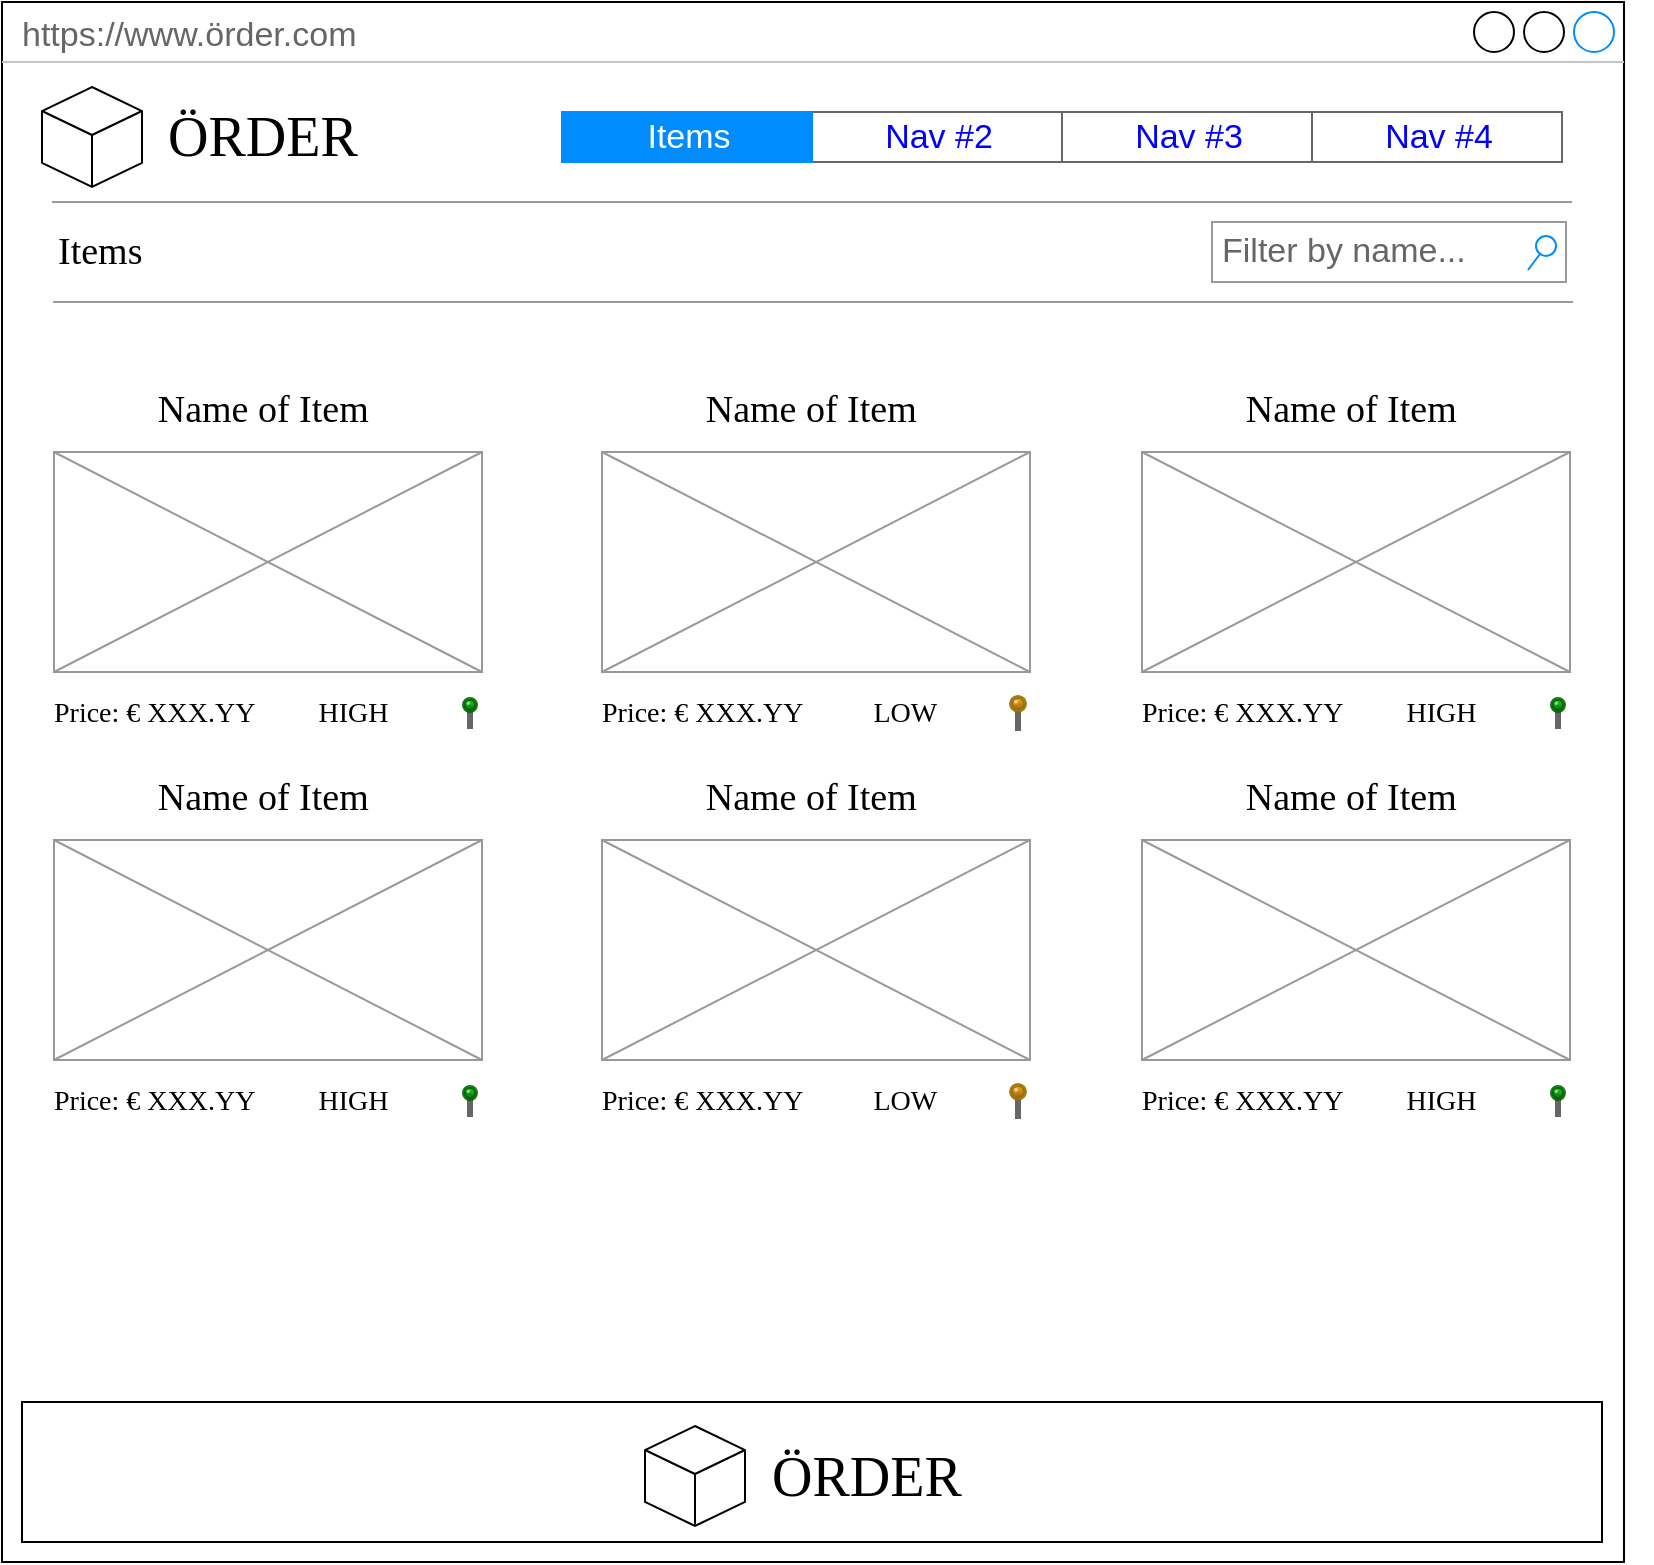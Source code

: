 <mxfile version="12.2.6" type="device" pages="11"><diagram id="GMHe8LrX46SyRlA929N1" name="Item overview"><mxGraphModel dx="1422" dy="762" grid="1" gridSize="10" guides="1" tooltips="1" connect="1" arrows="1" fold="1" page="1" pageScale="1" pageWidth="850" pageHeight="1100" math="0" shadow="0"><root><mxCell id="0"/><mxCell id="1" parent="0"/><mxCell id="evaAkbErDJjtv5S8BX5z-4" value="https://www.örder.com" style="strokeWidth=1;shadow=0;dashed=0;align=center;html=1;shape=mxgraph.mockup.containers.window;align=left;verticalAlign=top;spacingLeft=8;strokeColor2=#008cff;strokeColor3=#c4c4c4;fontColor=#666666;mainText=;fontSize=17;labelBackgroundColor=none;" parent="1" vertex="1"><mxGeometry x="15" y="20" width="811" height="780" as="geometry"/></mxCell><mxCell id="evaAkbErDJjtv5S8BX5z-7" value="" style="verticalLabelPosition=bottom;shadow=0;dashed=0;align=center;html=1;verticalAlign=top;strokeWidth=1;shape=mxgraph.mockup.graphics.simpleIcon;strokeColor=#999999;fillColor=#ffffff;" parent="1" vertex="1"><mxGeometry x="41" y="245" width="214" height="110" as="geometry"/></mxCell><mxCell id="evaAkbErDJjtv5S8BX5z-15" value="" style="verticalLabelPosition=bottom;shadow=0;dashed=0;align=center;html=1;verticalAlign=top;strokeWidth=1;shape=mxgraph.mockup.markup.line;strokeColor=#999999;" parent="1" vertex="1"><mxGeometry x="40" y="110" width="760" height="20" as="geometry"/></mxCell><mxCell id="evaAkbErDJjtv5S8BX5z-16" value="&lt;span style=&quot;line-height: 180%&quot;&gt;&lt;font style=&quot;font-size: 28px&quot; face=&quot;Verdana&quot;&gt;ÖRDER&lt;/font&gt;&lt;/span&gt;" style="text;html=1;strokeColor=none;fillColor=none;align=left;verticalAlign=middle;whiteSpace=wrap;rounded=0;" parent="1" vertex="1"><mxGeometry x="96" y="80" width="110" height="20" as="geometry"/></mxCell><mxCell id="evaAkbErDJjtv5S8BX5z-17" value="" style="strokeWidth=1;shadow=0;dashed=0;align=center;html=1;shape=mxgraph.mockup.text.rrect;rSize=0;strokeColor=#666666;" parent="1" vertex="1"><mxGeometry x="295" y="75" width="500" height="25" as="geometry"/></mxCell><mxCell id="evaAkbErDJjtv5S8BX5z-18" value="Nav #2" style="strokeColor=inherit;fillColor=inherit;gradientColor=inherit;strokeWidth=1;shadow=0;dashed=0;align=center;html=1;shape=mxgraph.mockup.text.rrect;rSize=0;fontSize=17;fontColor=#0000ff;" parent="evaAkbErDJjtv5S8BX5z-17" vertex="1"><mxGeometry x="125" width="125" height="25" as="geometry"/></mxCell><mxCell id="evaAkbErDJjtv5S8BX5z-19" value="Nav #3" style="strokeColor=inherit;fillColor=inherit;gradientColor=inherit;strokeWidth=1;shadow=0;dashed=0;align=center;html=1;shape=mxgraph.mockup.text.rrect;rSize=0;fontSize=17;fontColor=#0000ff;" parent="evaAkbErDJjtv5S8BX5z-17" vertex="1"><mxGeometry x="250" width="125" height="25" as="geometry"/></mxCell><mxCell id="evaAkbErDJjtv5S8BX5z-20" value="Nav #4" style="strokeColor=inherit;fillColor=inherit;gradientColor=inherit;strokeWidth=1;shadow=0;dashed=0;align=center;html=1;shape=mxgraph.mockup.text.rrect;rSize=0;fontSize=17;fontColor=#0000ff;" parent="evaAkbErDJjtv5S8BX5z-17" vertex="1"><mxGeometry x="375" width="125" height="25" as="geometry"/></mxCell><mxCell id="evaAkbErDJjtv5S8BX5z-21" value="Items" style="strokeWidth=1;shadow=0;dashed=0;align=center;html=1;shape=mxgraph.mockup.text.rrect;rSize=0;fontSize=17;fontColor=#ffffff;fillColor=#008cff;strokeColor=#008cff;" parent="evaAkbErDJjtv5S8BX5z-17" vertex="1"><mxGeometry width="125" height="25" as="geometry"/></mxCell><mxCell id="evaAkbErDJjtv5S8BX5z-22" value="" style="verticalLabelPosition=bottom;shadow=0;dashed=0;align=center;html=1;verticalAlign=top;strokeWidth=1;shape=mxgraph.mockup.markup.line;strokeColor=#999999;" parent="1" vertex="1"><mxGeometry x="40.5" y="160" width="760" height="20" as="geometry"/></mxCell><mxCell id="evaAkbErDJjtv5S8BX5z-23" value="Filter by name..." style="strokeWidth=1;shadow=0;dashed=0;align=center;html=1;shape=mxgraph.mockup.forms.searchBox;strokeColor=#999999;mainText=;strokeColor2=#008cff;fontColor=#666666;fontSize=17;align=left;spacingLeft=3;" parent="1" vertex="1"><mxGeometry x="620" y="130" width="177" height="30" as="geometry"/></mxCell><mxCell id="evaAkbErDJjtv5S8BX5z-24" value="&lt;font face=&quot;Verdana&quot; style=&quot;font-size: 19px&quot;&gt;Items&lt;/font&gt;" style="text;html=1;strokeColor=none;fillColor=none;align=left;verticalAlign=middle;whiteSpace=wrap;rounded=0;" parent="1" vertex="1"><mxGeometry x="41" y="135" width="110" height="20" as="geometry"/></mxCell><mxCell id="evaAkbErDJjtv5S8BX5z-25" value="" style="whiteSpace=wrap;html=1;shape=mxgraph.basic.isocube;isoAngle=15;" parent="1" vertex="1"><mxGeometry x="35" y="62.5" width="50" height="50" as="geometry"/></mxCell><mxCell id="evaAkbErDJjtv5S8BX5z-28" value="&lt;font face=&quot;Verdana&quot; style=&quot;font-size: 19px&quot;&gt;Name of Item&amp;nbsp;&lt;/font&gt;" style="text;html=1;strokeColor=none;fillColor=none;align=center;verticalAlign=middle;whiteSpace=wrap;rounded=0;" parent="1" vertex="1"><mxGeometry x="41" y="214" width="214" height="20" as="geometry"/></mxCell><mxCell id="evaAkbErDJjtv5S8BX5z-29" value="&lt;font face=&quot;Verdana&quot; style=&quot;font-size: 14px&quot;&gt;Price: € XXX.YY&amp;nbsp; &amp;nbsp; &amp;nbsp; &amp;nbsp; &amp;nbsp;HIGH&lt;/font&gt;" style="text;html=1;strokeColor=none;fillColor=none;align=left;verticalAlign=middle;whiteSpace=wrap;rounded=0;" parent="1" vertex="1"><mxGeometry x="39" y="366" width="274" height="20" as="geometry"/></mxCell><mxCell id="evaAkbErDJjtv5S8BX5z-30" value="" style="verticalLabelPosition=top;shadow=0;dashed=0;align=center;html=1;verticalAlign=bottom;strokeWidth=1;shape=mxgraph.mockup.misc.pin;fillColor2=#00dd00;fillColor3=#004400;strokeColor=#006600;" parent="1" vertex="1"><mxGeometry x="246" y="368.5" width="6" height="15" as="geometry"/></mxCell><mxCell id="evaAkbErDJjtv5S8BX5z-35" value="" style="verticalLabelPosition=bottom;shadow=0;dashed=0;align=center;html=1;verticalAlign=top;strokeWidth=1;shape=mxgraph.mockup.graphics.simpleIcon;strokeColor=#999999;fillColor=#ffffff;" parent="1" vertex="1"><mxGeometry x="315" y="245" width="214" height="110" as="geometry"/></mxCell><mxCell id="evaAkbErDJjtv5S8BX5z-36" value="&lt;font face=&quot;Verdana&quot; style=&quot;font-size: 19px&quot;&gt;Name of Item&amp;nbsp;&lt;/font&gt;" style="text;html=1;strokeColor=none;fillColor=none;align=center;verticalAlign=middle;whiteSpace=wrap;rounded=0;" parent="1" vertex="1"><mxGeometry x="315" y="214" width="214" height="20" as="geometry"/></mxCell><mxCell id="evaAkbErDJjtv5S8BX5z-37" value="&lt;font face=&quot;Verdana&quot; style=&quot;font-size: 14px&quot;&gt;Price: € XXX.YY&amp;nbsp; &amp;nbsp; &amp;nbsp; &amp;nbsp; &amp;nbsp; LOW&lt;/font&gt;" style="text;html=1;strokeColor=none;fillColor=none;align=left;verticalAlign=middle;whiteSpace=wrap;rounded=0;" parent="1" vertex="1"><mxGeometry x="313" y="366" width="274" height="20" as="geometry"/></mxCell><mxCell id="evaAkbErDJjtv5S8BX5z-39" value="" style="verticalLabelPosition=bottom;shadow=0;dashed=0;align=center;html=1;verticalAlign=top;strokeWidth=1;shape=mxgraph.mockup.graphics.simpleIcon;strokeColor=#999999;fillColor=#ffffff;" parent="1" vertex="1"><mxGeometry x="585" y="245" width="214" height="110" as="geometry"/></mxCell><mxCell id="evaAkbErDJjtv5S8BX5z-40" value="&lt;font face=&quot;Verdana&quot; style=&quot;font-size: 19px&quot;&gt;Name of Item&amp;nbsp;&lt;/font&gt;" style="text;html=1;strokeColor=none;fillColor=none;align=center;verticalAlign=middle;whiteSpace=wrap;rounded=0;" parent="1" vertex="1"><mxGeometry x="585" y="214" width="214" height="20" as="geometry"/></mxCell><mxCell id="evaAkbErDJjtv5S8BX5z-41" value="&lt;font face=&quot;Verdana&quot; style=&quot;font-size: 14px&quot;&gt;Price: € XXX.YY&amp;nbsp; &amp;nbsp; &amp;nbsp; &amp;nbsp; &amp;nbsp;HIGH&lt;/font&gt;" style="text;html=1;strokeColor=none;fillColor=none;align=left;verticalAlign=middle;whiteSpace=wrap;rounded=0;" parent="1" vertex="1"><mxGeometry x="583" y="366" width="247" height="20" as="geometry"/></mxCell><mxCell id="evaAkbErDJjtv5S8BX5z-42" value="" style="verticalLabelPosition=top;shadow=0;dashed=0;align=center;html=1;verticalAlign=bottom;strokeWidth=1;shape=mxgraph.mockup.misc.pin;fillColor2=#00dd00;fillColor3=#004400;strokeColor=#006600;" parent="1" vertex="1"><mxGeometry x="790" y="368.5" width="6" height="15" as="geometry"/></mxCell><mxCell id="evaAkbErDJjtv5S8BX5z-45" value="" style="verticalLabelPosition=top;shadow=0;dashed=0;align=center;html=1;verticalAlign=bottom;strokeWidth=1;shape=mxgraph.mockup.misc.pin;fillColor2=#ffa500;fillColor3=#885000;strokeColor=#997000;" parent="1" vertex="1"><mxGeometry x="519.5" y="367.5" width="7" height="17" as="geometry"/></mxCell><mxCell id="evaAkbErDJjtv5S8BX5z-46" value="" style="verticalLabelPosition=bottom;shadow=0;dashed=0;align=center;html=1;verticalAlign=top;strokeWidth=1;shape=mxgraph.mockup.graphics.simpleIcon;strokeColor=#999999;fillColor=#ffffff;" parent="1" vertex="1"><mxGeometry x="41" y="439" width="214" height="110" as="geometry"/></mxCell><mxCell id="evaAkbErDJjtv5S8BX5z-47" value="&lt;font face=&quot;Verdana&quot; style=&quot;font-size: 19px&quot;&gt;Name of Item&amp;nbsp;&lt;/font&gt;" style="text;html=1;strokeColor=none;fillColor=none;align=center;verticalAlign=middle;whiteSpace=wrap;rounded=0;" parent="1" vertex="1"><mxGeometry x="41" y="408" width="214" height="20" as="geometry"/></mxCell><mxCell id="evaAkbErDJjtv5S8BX5z-48" value="&lt;font face=&quot;Verdana&quot; style=&quot;font-size: 14px&quot;&gt;Price: € XXX.YY&amp;nbsp; &amp;nbsp; &amp;nbsp; &amp;nbsp; &amp;nbsp;HIGH&lt;/font&gt;" style="text;html=1;strokeColor=none;fillColor=none;align=left;verticalAlign=middle;whiteSpace=wrap;rounded=0;" parent="1" vertex="1"><mxGeometry x="39" y="560" width="274" height="20" as="geometry"/></mxCell><mxCell id="evaAkbErDJjtv5S8BX5z-49" value="" style="verticalLabelPosition=top;shadow=0;dashed=0;align=center;html=1;verticalAlign=bottom;strokeWidth=1;shape=mxgraph.mockup.misc.pin;fillColor2=#00dd00;fillColor3=#004400;strokeColor=#006600;" parent="1" vertex="1"><mxGeometry x="246" y="562.5" width="6" height="15" as="geometry"/></mxCell><mxCell id="evaAkbErDJjtv5S8BX5z-50" value="" style="verticalLabelPosition=bottom;shadow=0;dashed=0;align=center;html=1;verticalAlign=top;strokeWidth=1;shape=mxgraph.mockup.graphics.simpleIcon;strokeColor=#999999;fillColor=#ffffff;" parent="1" vertex="1"><mxGeometry x="315" y="439" width="214" height="110" as="geometry"/></mxCell><mxCell id="evaAkbErDJjtv5S8BX5z-51" value="&lt;font face=&quot;Verdana&quot; style=&quot;font-size: 19px&quot;&gt;Name of Item&amp;nbsp;&lt;/font&gt;" style="text;html=1;strokeColor=none;fillColor=none;align=center;verticalAlign=middle;whiteSpace=wrap;rounded=0;" parent="1" vertex="1"><mxGeometry x="315" y="408" width="214" height="20" as="geometry"/></mxCell><mxCell id="evaAkbErDJjtv5S8BX5z-52" value="&lt;font face=&quot;Verdana&quot; style=&quot;font-size: 14px&quot;&gt;Price: € XXX.YY&amp;nbsp; &amp;nbsp; &amp;nbsp; &amp;nbsp; &amp;nbsp; LOW&lt;/font&gt;" style="text;html=1;strokeColor=none;fillColor=none;align=left;verticalAlign=middle;whiteSpace=wrap;rounded=0;" parent="1" vertex="1"><mxGeometry x="313" y="560" width="274" height="20" as="geometry"/></mxCell><mxCell id="evaAkbErDJjtv5S8BX5z-53" value="" style="verticalLabelPosition=bottom;shadow=0;dashed=0;align=center;html=1;verticalAlign=top;strokeWidth=1;shape=mxgraph.mockup.graphics.simpleIcon;strokeColor=#999999;fillColor=#ffffff;" parent="1" vertex="1"><mxGeometry x="585" y="439" width="214" height="110" as="geometry"/></mxCell><mxCell id="evaAkbErDJjtv5S8BX5z-54" value="&lt;font face=&quot;Verdana&quot; style=&quot;font-size: 19px&quot;&gt;Name of Item&amp;nbsp;&lt;/font&gt;" style="text;html=1;strokeColor=none;fillColor=none;align=center;verticalAlign=middle;whiteSpace=wrap;rounded=0;" parent="1" vertex="1"><mxGeometry x="585" y="408" width="214" height="20" as="geometry"/></mxCell><mxCell id="evaAkbErDJjtv5S8BX5z-55" value="&lt;font face=&quot;Verdana&quot; style=&quot;font-size: 14px&quot;&gt;Price: € XXX.YY&amp;nbsp; &amp;nbsp; &amp;nbsp; &amp;nbsp; &amp;nbsp;HIGH&lt;/font&gt;" style="text;html=1;strokeColor=none;fillColor=none;align=left;verticalAlign=middle;whiteSpace=wrap;rounded=0;" parent="1" vertex="1"><mxGeometry x="583" y="560" width="257" height="20" as="geometry"/></mxCell><mxCell id="evaAkbErDJjtv5S8BX5z-56" value="" style="verticalLabelPosition=top;shadow=0;dashed=0;align=center;html=1;verticalAlign=bottom;strokeWidth=1;shape=mxgraph.mockup.misc.pin;fillColor2=#00dd00;fillColor3=#004400;strokeColor=#006600;" parent="1" vertex="1"><mxGeometry x="790" y="562.5" width="6" height="15" as="geometry"/></mxCell><mxCell id="evaAkbErDJjtv5S8BX5z-57" value="" style="verticalLabelPosition=top;shadow=0;dashed=0;align=center;html=1;verticalAlign=bottom;strokeWidth=1;shape=mxgraph.mockup.misc.pin;fillColor2=#ffa500;fillColor3=#885000;strokeColor=#997000;" parent="1" vertex="1"><mxGeometry x="519.5" y="561.5" width="7" height="17" as="geometry"/></mxCell><mxCell id="evaAkbErDJjtv5S8BX5z-58" value="" style="verticalLabelPosition=bottom;verticalAlign=top;html=1;shape=mxgraph.basic.rect;fillColor2=none;strokeWidth=1;size=20;indent=5;align=center;" parent="1" vertex="1"><mxGeometry x="25" y="720" width="790" height="70" as="geometry"/></mxCell><mxCell id="evaAkbErDJjtv5S8BX5z-59" value="&lt;span style=&quot;line-height: 180%&quot;&gt;&lt;font style=&quot;font-size: 28px&quot; face=&quot;Verdana&quot;&gt;ÖRDER&lt;/font&gt;&lt;/span&gt;" style="text;html=1;strokeColor=none;fillColor=none;align=left;verticalAlign=middle;whiteSpace=wrap;rounded=0;" parent="1" vertex="1"><mxGeometry x="397.5" y="749.5" width="110" height="20" as="geometry"/></mxCell><mxCell id="evaAkbErDJjtv5S8BX5z-60" value="" style="whiteSpace=wrap;html=1;shape=mxgraph.basic.isocube;isoAngle=15;" parent="1" vertex="1"><mxGeometry x="336.5" y="732" width="50" height="50" as="geometry"/></mxCell></root></mxGraphModel></diagram><diagram id="_HrWhPH8_mHODij9BnQd" name="Create Item"><mxGraphModel dx="1814" dy="939" grid="1" gridSize="10" guides="1" tooltips="1" connect="1" arrows="1" fold="1" page="1" pageScale="1" pageWidth="850" pageHeight="1100" math="0" shadow="0"><root><mxCell id="uXGG47eIP4eDjkWo4P67-0"/><mxCell id="uXGG47eIP4eDjkWo4P67-1" parent="uXGG47eIP4eDjkWo4P67-0"/><mxCell id="mqgEzxtO1u4-vcIFR8u0-0" value="https://www.örder.com" style="strokeWidth=1;shadow=0;dashed=0;align=center;html=1;shape=mxgraph.mockup.containers.window;align=left;verticalAlign=top;spacingLeft=8;strokeColor2=#008cff;strokeColor3=#c4c4c4;fontColor=#666666;mainText=;fontSize=17;labelBackgroundColor=none;" vertex="1" parent="uXGG47eIP4eDjkWo4P67-1"><mxGeometry x="15" y="20" width="811" height="780" as="geometry"/></mxCell><mxCell id="hc3W8PI2STs_WhlE-nAm-10" value="" style="strokeWidth=1;shadow=0;dashed=0;align=center;html=1;shape=mxgraph.mockup.forms.rrect;fillColor=#f5f5f5;rSize=0;fontColor=#333333;align=left;spacingLeft=3;strokeColor=#666666;fontSize=17;labelBackgroundColor=#E6E6E6;" vertex="1" parent="uXGG47eIP4eDjkWo4P67-1"><mxGeometry x="41" y="508" width="39" height="42" as="geometry"/></mxCell><mxCell id="mqgEzxtO1u4-vcIFR8u0-2" value="" style="verticalLabelPosition=bottom;shadow=0;dashed=0;align=center;html=1;verticalAlign=top;strokeWidth=1;shape=mxgraph.mockup.markup.line;strokeColor=#999999;" vertex="1" parent="uXGG47eIP4eDjkWo4P67-1"><mxGeometry x="40" y="110" width="760" height="20" as="geometry"/></mxCell><mxCell id="mqgEzxtO1u4-vcIFR8u0-3" value="&lt;span style=&quot;line-height: 180%&quot;&gt;&lt;font style=&quot;font-size: 28px&quot; face=&quot;Verdana&quot;&gt;ÖRDER&lt;/font&gt;&lt;/span&gt;" style="text;html=1;strokeColor=none;fillColor=none;align=left;verticalAlign=middle;whiteSpace=wrap;rounded=0;" vertex="1" parent="uXGG47eIP4eDjkWo4P67-1"><mxGeometry x="96" y="80" width="110" height="20" as="geometry"/></mxCell><mxCell id="mqgEzxtO1u4-vcIFR8u0-4" value="" style="strokeWidth=1;shadow=0;dashed=0;align=center;html=1;shape=mxgraph.mockup.text.rrect;rSize=0;strokeColor=#666666;" vertex="1" parent="uXGG47eIP4eDjkWo4P67-1"><mxGeometry x="295" y="75" width="500" height="25" as="geometry"/></mxCell><mxCell id="mqgEzxtO1u4-vcIFR8u0-5" value="Nav #2" style="strokeColor=inherit;fillColor=inherit;gradientColor=inherit;strokeWidth=1;shadow=0;dashed=0;align=center;html=1;shape=mxgraph.mockup.text.rrect;rSize=0;fontSize=17;fontColor=#0000ff;" vertex="1" parent="mqgEzxtO1u4-vcIFR8u0-4"><mxGeometry x="125" width="125" height="25" as="geometry"/></mxCell><mxCell id="mqgEzxtO1u4-vcIFR8u0-6" value="Nav #3" style="strokeColor=inherit;fillColor=inherit;gradientColor=inherit;strokeWidth=1;shadow=0;dashed=0;align=center;html=1;shape=mxgraph.mockup.text.rrect;rSize=0;fontSize=17;fontColor=#0000ff;" vertex="1" parent="mqgEzxtO1u4-vcIFR8u0-4"><mxGeometry x="250" width="125" height="25" as="geometry"/></mxCell><mxCell id="mqgEzxtO1u4-vcIFR8u0-7" value="Nav #4" style="strokeColor=inherit;fillColor=inherit;gradientColor=inherit;strokeWidth=1;shadow=0;dashed=0;align=center;html=1;shape=mxgraph.mockup.text.rrect;rSize=0;fontSize=17;fontColor=#0000ff;" vertex="1" parent="mqgEzxtO1u4-vcIFR8u0-4"><mxGeometry x="375" width="125" height="25" as="geometry"/></mxCell><mxCell id="mqgEzxtO1u4-vcIFR8u0-8" value="Items" style="strokeWidth=1;shadow=0;dashed=0;align=center;html=1;shape=mxgraph.mockup.text.rrect;rSize=0;fontSize=17;fontColor=#ffffff;fillColor=#008cff;strokeColor=#008cff;" vertex="1" parent="mqgEzxtO1u4-vcIFR8u0-4"><mxGeometry width="125" height="25" as="geometry"/></mxCell><mxCell id="mqgEzxtO1u4-vcIFR8u0-9" value="" style="verticalLabelPosition=bottom;shadow=0;dashed=0;align=center;html=1;verticalAlign=top;strokeWidth=1;shape=mxgraph.mockup.markup.line;strokeColor=#999999;" vertex="1" parent="uXGG47eIP4eDjkWo4P67-1"><mxGeometry x="40.5" y="160" width="760" height="20" as="geometry"/></mxCell><mxCell id="mqgEzxtO1u4-vcIFR8u0-11" value="&lt;font face=&quot;Verdana&quot; style=&quot;font-size: 19px&quot;&gt;Create Item&lt;/font&gt;" style="text;html=1;strokeColor=none;fillColor=none;align=left;verticalAlign=middle;whiteSpace=wrap;rounded=0;" vertex="1" parent="uXGG47eIP4eDjkWo4P67-1"><mxGeometry x="41" y="135" width="149" height="20" as="geometry"/></mxCell><mxCell id="mqgEzxtO1u4-vcIFR8u0-12" value="" style="whiteSpace=wrap;html=1;shape=mxgraph.basic.isocube;isoAngle=15;" vertex="1" parent="uXGG47eIP4eDjkWo4P67-1"><mxGeometry x="35" y="62.5" width="50" height="50" as="geometry"/></mxCell><mxCell id="mqgEzxtO1u4-vcIFR8u0-36" value="" style="verticalLabelPosition=bottom;verticalAlign=top;html=1;shape=mxgraph.basic.rect;fillColor2=none;strokeWidth=1;size=20;indent=5;align=center;" vertex="1" parent="uXGG47eIP4eDjkWo4P67-1"><mxGeometry x="25" y="720" width="790" height="70" as="geometry"/></mxCell><mxCell id="mqgEzxtO1u4-vcIFR8u0-37" value="&lt;span style=&quot;line-height: 180%&quot;&gt;&lt;font style=&quot;font-size: 28px&quot; face=&quot;Verdana&quot;&gt;ÖRDER&lt;/font&gt;&lt;/span&gt;" style="text;html=1;strokeColor=none;fillColor=none;align=left;verticalAlign=middle;whiteSpace=wrap;rounded=0;" vertex="1" parent="uXGG47eIP4eDjkWo4P67-1"><mxGeometry x="397.5" y="749.5" width="110" height="20" as="geometry"/></mxCell><mxCell id="mqgEzxtO1u4-vcIFR8u0-38" value="" style="whiteSpace=wrap;html=1;shape=mxgraph.basic.isocube;isoAngle=15;" vertex="1" parent="uXGG47eIP4eDjkWo4P67-1"><mxGeometry x="336.5" y="732" width="50" height="50" as="geometry"/></mxCell><mxCell id="mqgEzxtO1u4-vcIFR8u0-40" value="" style="strokeWidth=1;shadow=0;dashed=0;align=center;html=1;shape=mxgraph.mockup.forms.rrect;fillColor=#ffffff;rSize=0;fontColor=#666666;align=left;spacingLeft=3;strokeColor=#999999;fontSize=17;" vertex="1" parent="uXGG47eIP4eDjkWo4P67-1"><mxGeometry x="41" y="228" width="759" height="42" as="geometry"/></mxCell><mxCell id="hc3W8PI2STs_WhlE-nAm-0" value="&lt;font face=&quot;Verdana&quot; style=&quot;font-size: 17px&quot; color=&quot;#999999&quot;&gt;Name&lt;/font&gt;" style="text;html=1;strokeColor=none;fillColor=none;align=left;verticalAlign=middle;whiteSpace=wrap;rounded=0;fontStyle=0" vertex="1" parent="uXGG47eIP4eDjkWo4P67-1"><mxGeometry x="41" y="200" width="214" height="20" as="geometry"/></mxCell><mxCell id="hc3W8PI2STs_WhlE-nAm-1" value="" style="strokeWidth=1;shadow=0;dashed=0;align=center;html=1;shape=mxgraph.mockup.forms.rrect;fillColor=#ffffff;rSize=0;fontColor=#666666;align=left;spacingLeft=3;strokeColor=#999999;fontSize=17;" vertex="1" parent="uXGG47eIP4eDjkWo4P67-1"><mxGeometry x="41" y="318" width="759" height="142" as="geometry"/></mxCell><mxCell id="hc3W8PI2STs_WhlE-nAm-2" value="&lt;font face=&quot;Verdana&quot; style=&quot;font-size: 17px&quot; color=&quot;#999999&quot;&gt;Description&lt;/font&gt;" style="text;html=1;strokeColor=none;fillColor=none;align=left;verticalAlign=middle;whiteSpace=wrap;rounded=0;fontStyle=0" vertex="1" parent="uXGG47eIP4eDjkWo4P67-1"><mxGeometry x="41" y="290" width="214" height="20" as="geometry"/></mxCell><mxCell id="hc3W8PI2STs_WhlE-nAm-3" value="&lt;font face=&quot;Verdana&quot; style=&quot;font-size: 17px&quot;&gt;255 / 255&lt;/font&gt;" style="text;html=1;strokeColor=none;fillColor=none;align=right;verticalAlign=middle;whiteSpace=wrap;rounded=0;fontStyle=0" vertex="1" parent="uXGG47eIP4eDjkWo4P67-1"><mxGeometry x="586" y="470" width="214" height="20" as="geometry"/></mxCell><mxCell id="hc3W8PI2STs_WhlE-nAm-5" value="&lt;font face=&quot;Verdana&quot; style=&quot;font-size: 17px&quot; color=&quot;#999999&quot;&gt;Price&lt;/font&gt;" style="text;html=1;strokeColor=none;fillColor=none;align=left;verticalAlign=middle;whiteSpace=wrap;rounded=0;fontStyle=0" vertex="1" parent="uXGG47eIP4eDjkWo4P67-1"><mxGeometry x="40" y="480" width="214" height="20" as="geometry"/></mxCell><mxCell id="hc3W8PI2STs_WhlE-nAm-6" value="" style="strokeWidth=1;shadow=0;dashed=0;align=center;html=1;shape=mxgraph.mockup.forms.rrect;fillColor=#ffffff;rSize=0;fontColor=#666666;align=left;spacingLeft=3;strokeColor=#999999;fontSize=17;" vertex="1" parent="uXGG47eIP4eDjkWo4P67-1"><mxGeometry x="80" y="508" width="90" height="42" as="geometry"/></mxCell><mxCell id="hc3W8PI2STs_WhlE-nAm-9" value="€" style="text;html=1;fontSize=37;fontColor=#000000;" vertex="1" parent="uXGG47eIP4eDjkWo4P67-1"><mxGeometry x="46" y="501" width="50" height="60" as="geometry"/></mxCell><mxCell id="hc3W8PI2STs_WhlE-nAm-12" value="&lt;font face=&quot;Verdana&quot; style=&quot;font-size: 17px&quot; color=&quot;#999999&quot;&gt;Amount of Stock&lt;/font&gt;" style="text;html=1;strokeColor=none;fillColor=none;align=left;verticalAlign=middle;whiteSpace=wrap;rounded=0;fontStyle=0" vertex="1" parent="uXGG47eIP4eDjkWo4P67-1"><mxGeometry x="190" y="480" width="214" height="20" as="geometry"/></mxCell><mxCell id="hc3W8PI2STs_WhlE-nAm-13" value="" style="strokeWidth=1;shadow=0;dashed=0;align=center;html=1;shape=mxgraph.mockup.forms.rrect;fillColor=#ffffff;rSize=0;fontColor=#666666;align=left;spacingLeft=3;strokeColor=#999999;fontSize=17;" vertex="1" parent="uXGG47eIP4eDjkWo4P67-1"><mxGeometry x="190" y="508" width="200" height="42" as="geometry"/></mxCell><mxCell id="hc3W8PI2STs_WhlE-nAm-18" value="CREATE" style="strokeWidth=1;shadow=0;dashed=0;align=center;html=1;shape=mxgraph.mockup.buttons.button;strokeColor=#2D7600;fontColor=#ffffff;mainText=;buttonStyle=round;fontSize=17;fontStyle=1;fillColor=#60a917;whiteSpace=wrap;labelBackgroundColor=none;" vertex="1" parent="uXGG47eIP4eDjkWo4P67-1"><mxGeometry x="40" y="577" width="640" height="50" as="geometry"/></mxCell><mxCell id="hc3W8PI2STs_WhlE-nAm-19" value="CANCEL" style="strokeWidth=1;shadow=0;dashed=0;align=center;html=1;shape=mxgraph.mockup.buttons.button;strokeColor=#666666;fontColor=#333333;mainText=;buttonStyle=round;fontSize=17;fontStyle=1;fillColor=#f5f5f5;whiteSpace=wrap;labelBackgroundColor=none;" vertex="1" parent="uXGG47eIP4eDjkWo4P67-1"><mxGeometry x="690" y="577" width="110" height="50" as="geometry"/></mxCell></root></mxGraphModel></diagram><diagram name="Update Item" id="8dHyk4ME1LeTCMvnmaI1"><mxGraphModel dx="1542" dy="798" grid="1" gridSize="10" guides="1" tooltips="1" connect="1" arrows="1" fold="1" page="1" pageScale="1" pageWidth="850" pageHeight="1100" math="0" shadow="0"><root><mxCell id="LyHYsbOIrEy4rJZ47KWq-0"/><mxCell id="LyHYsbOIrEy4rJZ47KWq-1" parent="LyHYsbOIrEy4rJZ47KWq-0"/><mxCell id="LyHYsbOIrEy4rJZ47KWq-2" value="https://www.örder.com" style="strokeWidth=1;shadow=0;dashed=0;align=center;html=1;shape=mxgraph.mockup.containers.window;align=left;verticalAlign=top;spacingLeft=8;strokeColor2=#008cff;strokeColor3=#c4c4c4;fontColor=#666666;mainText=;fontSize=17;labelBackgroundColor=none;" vertex="1" parent="LyHYsbOIrEy4rJZ47KWq-1"><mxGeometry x="15" y="20" width="811" height="780" as="geometry"/></mxCell><mxCell id="LyHYsbOIrEy4rJZ47KWq-3" value="" style="strokeWidth=1;shadow=0;dashed=0;align=center;html=1;shape=mxgraph.mockup.forms.rrect;fillColor=#f5f5f5;rSize=0;fontColor=#333333;align=left;spacingLeft=3;strokeColor=#666666;fontSize=17;labelBackgroundColor=#E6E6E6;" vertex="1" parent="LyHYsbOIrEy4rJZ47KWq-1"><mxGeometry x="41" y="508" width="39" height="42" as="geometry"/></mxCell><mxCell id="LyHYsbOIrEy4rJZ47KWq-4" value="" style="verticalLabelPosition=bottom;shadow=0;dashed=0;align=center;html=1;verticalAlign=top;strokeWidth=1;shape=mxgraph.mockup.markup.line;strokeColor=#999999;" vertex="1" parent="LyHYsbOIrEy4rJZ47KWq-1"><mxGeometry x="40" y="110" width="760" height="20" as="geometry"/></mxCell><mxCell id="LyHYsbOIrEy4rJZ47KWq-5" value="&lt;span style=&quot;line-height: 180%&quot;&gt;&lt;font style=&quot;font-size: 28px&quot; face=&quot;Verdana&quot;&gt;ÖRDER&lt;/font&gt;&lt;/span&gt;" style="text;html=1;strokeColor=none;fillColor=none;align=left;verticalAlign=middle;whiteSpace=wrap;rounded=0;" vertex="1" parent="LyHYsbOIrEy4rJZ47KWq-1"><mxGeometry x="96" y="80" width="110" height="20" as="geometry"/></mxCell><mxCell id="LyHYsbOIrEy4rJZ47KWq-6" value="" style="strokeWidth=1;shadow=0;dashed=0;align=center;html=1;shape=mxgraph.mockup.text.rrect;rSize=0;strokeColor=#666666;" vertex="1" parent="LyHYsbOIrEy4rJZ47KWq-1"><mxGeometry x="295" y="75" width="500" height="25" as="geometry"/></mxCell><mxCell id="LyHYsbOIrEy4rJZ47KWq-7" value="Nav #2" style="strokeColor=inherit;fillColor=inherit;gradientColor=inherit;strokeWidth=1;shadow=0;dashed=0;align=center;html=1;shape=mxgraph.mockup.text.rrect;rSize=0;fontSize=17;fontColor=#0000ff;" vertex="1" parent="LyHYsbOIrEy4rJZ47KWq-6"><mxGeometry x="125" width="125" height="25" as="geometry"/></mxCell><mxCell id="LyHYsbOIrEy4rJZ47KWq-8" value="Nav #3" style="strokeColor=inherit;fillColor=inherit;gradientColor=inherit;strokeWidth=1;shadow=0;dashed=0;align=center;html=1;shape=mxgraph.mockup.text.rrect;rSize=0;fontSize=17;fontColor=#0000ff;" vertex="1" parent="LyHYsbOIrEy4rJZ47KWq-6"><mxGeometry x="250" width="125" height="25" as="geometry"/></mxCell><mxCell id="LyHYsbOIrEy4rJZ47KWq-9" value="Nav #4" style="strokeColor=inherit;fillColor=inherit;gradientColor=inherit;strokeWidth=1;shadow=0;dashed=0;align=center;html=1;shape=mxgraph.mockup.text.rrect;rSize=0;fontSize=17;fontColor=#0000ff;" vertex="1" parent="LyHYsbOIrEy4rJZ47KWq-6"><mxGeometry x="375" width="125" height="25" as="geometry"/></mxCell><mxCell id="LyHYsbOIrEy4rJZ47KWq-10" value="Items" style="strokeWidth=1;shadow=0;dashed=0;align=center;html=1;shape=mxgraph.mockup.text.rrect;rSize=0;fontSize=17;fontColor=#ffffff;fillColor=#008cff;strokeColor=#008cff;" vertex="1" parent="LyHYsbOIrEy4rJZ47KWq-6"><mxGeometry width="125" height="25" as="geometry"/></mxCell><mxCell id="LyHYsbOIrEy4rJZ47KWq-11" value="" style="verticalLabelPosition=bottom;shadow=0;dashed=0;align=center;html=1;verticalAlign=top;strokeWidth=1;shape=mxgraph.mockup.markup.line;strokeColor=#999999;" vertex="1" parent="LyHYsbOIrEy4rJZ47KWq-1"><mxGeometry x="40.5" y="160" width="760" height="20" as="geometry"/></mxCell><mxCell id="LyHYsbOIrEy4rJZ47KWq-12" value="&lt;font face=&quot;Verdana&quot; style=&quot;font-size: 19px&quot;&gt;Item&amp;nbsp;&lt;/font&gt;&lt;span style=&quot;font-size: 19px&quot;&gt;&lt;font face=&quot;Verdana&quot;&gt;&lt;font color=&quot;#999999&quot;&gt;b0db8e00-0945-11ea-8d71-362b9e155667&lt;/font&gt;&lt;br&gt;&lt;/font&gt;&lt;/span&gt;" style="text;html=1;strokeColor=none;fillColor=none;align=left;verticalAlign=middle;whiteSpace=wrap;rounded=0;" vertex="1" parent="LyHYsbOIrEy4rJZ47KWq-1"><mxGeometry x="41" y="135" width="749" height="20" as="geometry"/></mxCell><mxCell id="LyHYsbOIrEy4rJZ47KWq-13" value="" style="whiteSpace=wrap;html=1;shape=mxgraph.basic.isocube;isoAngle=15;" vertex="1" parent="LyHYsbOIrEy4rJZ47KWq-1"><mxGeometry x="35" y="62.5" width="50" height="50" as="geometry"/></mxCell><mxCell id="LyHYsbOIrEy4rJZ47KWq-14" value="" style="verticalLabelPosition=bottom;verticalAlign=top;html=1;shape=mxgraph.basic.rect;fillColor2=none;strokeWidth=1;size=20;indent=5;align=center;" vertex="1" parent="LyHYsbOIrEy4rJZ47KWq-1"><mxGeometry x="25" y="720" width="790" height="70" as="geometry"/></mxCell><mxCell id="LyHYsbOIrEy4rJZ47KWq-15" value="&lt;span style=&quot;line-height: 180%&quot;&gt;&lt;font style=&quot;font-size: 28px&quot; face=&quot;Verdana&quot;&gt;ÖRDER&lt;/font&gt;&lt;/span&gt;" style="text;html=1;strokeColor=none;fillColor=none;align=left;verticalAlign=middle;whiteSpace=wrap;rounded=0;" vertex="1" parent="LyHYsbOIrEy4rJZ47KWq-1"><mxGeometry x="397.5" y="749.5" width="110" height="20" as="geometry"/></mxCell><mxCell id="LyHYsbOIrEy4rJZ47KWq-16" value="" style="whiteSpace=wrap;html=1;shape=mxgraph.basic.isocube;isoAngle=15;" vertex="1" parent="LyHYsbOIrEy4rJZ47KWq-1"><mxGeometry x="336.5" y="732" width="50" height="50" as="geometry"/></mxCell><mxCell id="LyHYsbOIrEy4rJZ47KWq-17" value="iPhony Delux 7" style="strokeWidth=1;shadow=0;dashed=0;align=center;html=1;shape=mxgraph.mockup.forms.rrect;fillColor=#ffffff;rSize=0;fontColor=#666666;align=left;spacingLeft=3;strokeColor=#999999;fontSize=17;" vertex="1" parent="LyHYsbOIrEy4rJZ47KWq-1"><mxGeometry x="41" y="228" width="759" height="42" as="geometry"/></mxCell><mxCell id="LyHYsbOIrEy4rJZ47KWq-18" value="&lt;font face=&quot;Verdana&quot; style=&quot;font-size: 17px&quot; color=&quot;#999999&quot;&gt;Name&lt;/font&gt;" style="text;html=1;strokeColor=none;fillColor=none;align=left;verticalAlign=middle;whiteSpace=wrap;rounded=0;fontStyle=0" vertex="1" parent="LyHYsbOIrEy4rJZ47KWq-1"><mxGeometry x="41" y="200" width="214" height="20" as="geometry"/></mxCell><mxCell id="LyHYsbOIrEy4rJZ47KWq-19" value="" style="strokeWidth=1;shadow=0;dashed=0;align=left;html=1;shape=mxgraph.mockup.forms.rrect;fillColor=#ffffff;rSize=0;fontColor=#666666;align=left;spacingLeft=3;strokeColor=#999999;fontSize=17;" vertex="1" parent="LyHYsbOIrEy4rJZ47KWq-1"><mxGeometry x="46" y="319" width="759" height="142" as="geometry"/></mxCell><mxCell id="LyHYsbOIrEy4rJZ47KWq-20" value="&lt;font face=&quot;Verdana&quot; style=&quot;font-size: 17px&quot; color=&quot;#999999&quot;&gt;Description&lt;/font&gt;" style="text;html=1;strokeColor=none;fillColor=none;align=left;verticalAlign=middle;whiteSpace=wrap;rounded=0;fontStyle=0" vertex="1" parent="LyHYsbOIrEy4rJZ47KWq-1"><mxGeometry x="41" y="290" width="214" height="20" as="geometry"/></mxCell><mxCell id="LyHYsbOIrEy4rJZ47KWq-21" value="&lt;font face=&quot;Verdana&quot; style=&quot;font-size: 17px&quot;&gt;201 / 255&lt;/font&gt;" style="text;html=1;strokeColor=none;fillColor=none;align=right;verticalAlign=middle;whiteSpace=wrap;rounded=0;fontStyle=0" vertex="1" parent="LyHYsbOIrEy4rJZ47KWq-1"><mxGeometry x="586" y="470" width="214" height="20" as="geometry"/></mxCell><mxCell id="LyHYsbOIrEy4rJZ47KWq-22" value="&lt;font face=&quot;Verdana&quot; style=&quot;font-size: 17px&quot; color=&quot;#999999&quot;&gt;Price&lt;/font&gt;" style="text;html=1;strokeColor=none;fillColor=none;align=left;verticalAlign=middle;whiteSpace=wrap;rounded=0;fontStyle=0" vertex="1" parent="LyHYsbOIrEy4rJZ47KWq-1"><mxGeometry x="40" y="480" width="214" height="20" as="geometry"/></mxCell><mxCell id="LyHYsbOIrEy4rJZ47KWq-23" value="699,95" style="strokeWidth=1;shadow=0;dashed=0;align=center;html=1;shape=mxgraph.mockup.forms.rrect;fillColor=#ffffff;rSize=0;fontColor=#666666;align=left;spacingLeft=3;strokeColor=#999999;fontSize=17;" vertex="1" parent="LyHYsbOIrEy4rJZ47KWq-1"><mxGeometry x="80" y="508" width="90" height="42" as="geometry"/></mxCell><mxCell id="LyHYsbOIrEy4rJZ47KWq-24" value="€" style="text;html=1;fontSize=37;fontColor=#000000;" vertex="1" parent="LyHYsbOIrEy4rJZ47KWq-1"><mxGeometry x="46" y="501" width="50" height="60" as="geometry"/></mxCell><mxCell id="LyHYsbOIrEy4rJZ47KWq-25" value="&lt;font face=&quot;Verdana&quot; style=&quot;font-size: 17px&quot; color=&quot;#999999&quot;&gt;Amount of Stock&lt;/font&gt;" style="text;html=1;strokeColor=none;fillColor=none;align=left;verticalAlign=middle;whiteSpace=wrap;rounded=0;fontStyle=0" vertex="1" parent="LyHYsbOIrEy4rJZ47KWq-1"><mxGeometry x="190" y="480" width="214" height="20" as="geometry"/></mxCell><mxCell id="LyHYsbOIrEy4rJZ47KWq-26" value="15" style="strokeWidth=1;shadow=0;dashed=0;align=center;html=1;shape=mxgraph.mockup.forms.rrect;fillColor=#ffffff;rSize=0;fontColor=#666666;align=left;spacingLeft=3;strokeColor=#999999;fontSize=17;" vertex="1" parent="LyHYsbOIrEy4rJZ47KWq-1"><mxGeometry x="190" y="508" width="200" height="42" as="geometry"/></mxCell><mxCell id="LyHYsbOIrEy4rJZ47KWq-27" value="UPDATE" style="strokeWidth=1;shadow=0;dashed=0;align=center;html=1;shape=mxgraph.mockup.buttons.button;strokeColor=#2D7600;mainText=;buttonStyle=round;fontSize=17;fontStyle=1;fillColor=#60a917;whiteSpace=wrap;labelBackgroundColor=none;fontColor=#ffffff;" vertex="1" parent="LyHYsbOIrEy4rJZ47KWq-1"><mxGeometry x="40" y="577" width="640" height="50" as="geometry"/></mxCell><mxCell id="LyHYsbOIrEy4rJZ47KWq-28" value="CANCEL" style="strokeWidth=1;shadow=0;dashed=0;align=center;html=1;shape=mxgraph.mockup.buttons.button;strokeColor=#666666;fontColor=#333333;mainText=;buttonStyle=round;fontSize=17;fontStyle=1;fillColor=#f5f5f5;whiteSpace=wrap;labelBackgroundColor=none;" vertex="1" parent="LyHYsbOIrEy4rJZ47KWq-1"><mxGeometry x="690" y="577" width="110" height="50" as="geometry"/></mxCell><mxCell id="LyHYsbOIrEy4rJZ47KWq-30" value="&lt;span style=&quot;font-family: &amp;#34;open sans&amp;#34; , &amp;#34;arial&amp;#34; , sans-serif ; text-align: justify ; background-color: rgb(255 , 255 , 255)&quot;&gt;&lt;font style=&quot;font-size: 16px&quot;&gt;Lorem ipsum dolor sit amet, consectetur adipiscing elit. Phasellus vitae urna est. Nunc auctor.&amp;nbsp;&lt;/font&gt;&lt;/span&gt;" style="text;html=1;strokeColor=none;fillColor=none;align=center;verticalAlign=middle;whiteSpace=wrap;rounded=0;labelBackgroundColor=none;fontSize=37;fontColor=#000000;" vertex="1" parent="LyHYsbOIrEy4rJZ47KWq-1"><mxGeometry x="59" y="332" width="669" height="20" as="geometry"/></mxCell></root></mxGraphModel></diagram><diagram name="Item Detail" id="i-SIqlF_Sjz0af1Q4nfA"><mxGraphModel dx="1542" dy="798" grid="1" gridSize="10" guides="1" tooltips="1" connect="1" arrows="1" fold="1" page="1" pageScale="1" pageWidth="850" pageHeight="1100" math="0" shadow="0"><root><mxCell id="DXszi9ci2oHrQmWGoBJt-0"/><mxCell id="DXszi9ci2oHrQmWGoBJt-1" parent="DXszi9ci2oHrQmWGoBJt-0"/><mxCell id="DXszi9ci2oHrQmWGoBJt-2" value="https://www.örder.com" style="strokeWidth=1;shadow=0;dashed=0;align=center;html=1;shape=mxgraph.mockup.containers.window;align=left;verticalAlign=top;spacingLeft=8;strokeColor2=#008cff;strokeColor3=#c4c4c4;fontColor=#666666;mainText=;fontSize=17;labelBackgroundColor=none;" vertex="1" parent="DXszi9ci2oHrQmWGoBJt-1"><mxGeometry x="15" y="20" width="811" height="780" as="geometry"/></mxCell><mxCell id="DXszi9ci2oHrQmWGoBJt-3" value="" style="strokeWidth=1;shadow=0;dashed=0;align=center;html=1;shape=mxgraph.mockup.forms.rrect;fillColor=#f5f5f5;rSize=0;fontColor=#333333;align=left;spacingLeft=3;strokeColor=#666666;fontSize=17;labelBackgroundColor=#E6E6E6;" vertex="1" parent="DXszi9ci2oHrQmWGoBJt-1"><mxGeometry x="41" y="508" width="39" height="42" as="geometry"/></mxCell><mxCell id="DXszi9ci2oHrQmWGoBJt-4" value="" style="verticalLabelPosition=bottom;shadow=0;dashed=0;align=center;html=1;verticalAlign=top;strokeWidth=1;shape=mxgraph.mockup.markup.line;strokeColor=#999999;" vertex="1" parent="DXszi9ci2oHrQmWGoBJt-1"><mxGeometry x="40" y="110" width="760" height="20" as="geometry"/></mxCell><mxCell id="DXszi9ci2oHrQmWGoBJt-5" value="&lt;span style=&quot;line-height: 180%&quot;&gt;&lt;font style=&quot;font-size: 28px&quot; face=&quot;Verdana&quot;&gt;ÖRDER&lt;/font&gt;&lt;/span&gt;" style="text;html=1;strokeColor=none;fillColor=none;align=left;verticalAlign=middle;whiteSpace=wrap;rounded=0;" vertex="1" parent="DXszi9ci2oHrQmWGoBJt-1"><mxGeometry x="96" y="80" width="110" height="20" as="geometry"/></mxCell><mxCell id="DXszi9ci2oHrQmWGoBJt-6" value="" style="strokeWidth=1;shadow=0;dashed=0;align=center;html=1;shape=mxgraph.mockup.text.rrect;rSize=0;strokeColor=#666666;" vertex="1" parent="DXszi9ci2oHrQmWGoBJt-1"><mxGeometry x="295" y="75" width="500" height="25" as="geometry"/></mxCell><mxCell id="DXszi9ci2oHrQmWGoBJt-7" value="Nav #2" style="strokeColor=inherit;fillColor=inherit;gradientColor=inherit;strokeWidth=1;shadow=0;dashed=0;align=center;html=1;shape=mxgraph.mockup.text.rrect;rSize=0;fontSize=17;fontColor=#0000ff;" vertex="1" parent="DXszi9ci2oHrQmWGoBJt-6"><mxGeometry x="125" width="125" height="25" as="geometry"/></mxCell><mxCell id="DXszi9ci2oHrQmWGoBJt-8" value="Nav #3" style="strokeColor=inherit;fillColor=inherit;gradientColor=inherit;strokeWidth=1;shadow=0;dashed=0;align=center;html=1;shape=mxgraph.mockup.text.rrect;rSize=0;fontSize=17;fontColor=#0000ff;" vertex="1" parent="DXszi9ci2oHrQmWGoBJt-6"><mxGeometry x="250" width="125" height="25" as="geometry"/></mxCell><mxCell id="DXszi9ci2oHrQmWGoBJt-9" value="Nav #4" style="strokeColor=inherit;fillColor=inherit;gradientColor=inherit;strokeWidth=1;shadow=0;dashed=0;align=center;html=1;shape=mxgraph.mockup.text.rrect;rSize=0;fontSize=17;fontColor=#0000ff;" vertex="1" parent="DXszi9ci2oHrQmWGoBJt-6"><mxGeometry x="375" width="125" height="25" as="geometry"/></mxCell><mxCell id="DXszi9ci2oHrQmWGoBJt-10" value="Items" style="strokeWidth=1;shadow=0;dashed=0;align=center;html=1;shape=mxgraph.mockup.text.rrect;rSize=0;fontSize=17;fontColor=#ffffff;fillColor=#008cff;strokeColor=#008cff;" vertex="1" parent="DXszi9ci2oHrQmWGoBJt-6"><mxGeometry width="125" height="25" as="geometry"/></mxCell><mxCell id="DXszi9ci2oHrQmWGoBJt-11" value="" style="verticalLabelPosition=bottom;shadow=0;dashed=0;align=center;html=1;verticalAlign=top;strokeWidth=1;shape=mxgraph.mockup.markup.line;strokeColor=#999999;" vertex="1" parent="DXszi9ci2oHrQmWGoBJt-1"><mxGeometry x="40.5" y="160" width="760" height="20" as="geometry"/></mxCell><mxCell id="DXszi9ci2oHrQmWGoBJt-12" value="&lt;font face=&quot;Verdana&quot; style=&quot;font-size: 19px&quot;&gt;Item&amp;nbsp;&lt;/font&gt;&lt;span style=&quot;font-size: 19px&quot;&gt;&lt;font face=&quot;Verdana&quot;&gt;&lt;font color=&quot;#999999&quot;&gt;b0db8e00-0945-11ea-8d71-362b9e155667&lt;/font&gt;&lt;br&gt;&lt;/font&gt;&lt;/span&gt;" style="text;html=1;strokeColor=none;fillColor=none;align=left;verticalAlign=middle;whiteSpace=wrap;rounded=0;" vertex="1" parent="DXszi9ci2oHrQmWGoBJt-1"><mxGeometry x="41" y="135" width="749" height="20" as="geometry"/></mxCell><mxCell id="DXszi9ci2oHrQmWGoBJt-13" value="" style="whiteSpace=wrap;html=1;shape=mxgraph.basic.isocube;isoAngle=15;" vertex="1" parent="DXszi9ci2oHrQmWGoBJt-1"><mxGeometry x="35" y="62.5" width="50" height="50" as="geometry"/></mxCell><mxCell id="DXszi9ci2oHrQmWGoBJt-14" value="" style="verticalLabelPosition=bottom;verticalAlign=top;html=1;shape=mxgraph.basic.rect;fillColor2=none;strokeWidth=1;size=20;indent=5;align=center;" vertex="1" parent="DXszi9ci2oHrQmWGoBJt-1"><mxGeometry x="25" y="720" width="790" height="70" as="geometry"/></mxCell><mxCell id="DXszi9ci2oHrQmWGoBJt-15" value="&lt;span style=&quot;line-height: 180%&quot;&gt;&lt;font style=&quot;font-size: 28px&quot; face=&quot;Verdana&quot;&gt;ÖRDER&lt;/font&gt;&lt;/span&gt;" style="text;html=1;strokeColor=none;fillColor=none;align=left;verticalAlign=middle;whiteSpace=wrap;rounded=0;" vertex="1" parent="DXszi9ci2oHrQmWGoBJt-1"><mxGeometry x="397.5" y="749.5" width="110" height="20" as="geometry"/></mxCell><mxCell id="DXszi9ci2oHrQmWGoBJt-16" value="" style="whiteSpace=wrap;html=1;shape=mxgraph.basic.isocube;isoAngle=15;" vertex="1" parent="DXszi9ci2oHrQmWGoBJt-1"><mxGeometry x="336.5" y="732" width="50" height="50" as="geometry"/></mxCell><mxCell id="DXszi9ci2oHrQmWGoBJt-17" value="iPhony Delux 7" style="strokeWidth=1;shadow=0;dashed=0;align=center;html=1;shape=mxgraph.mockup.forms.rrect;fillColor=#f5f5f5;rSize=0;fontColor=#333333;align=left;spacingLeft=3;strokeColor=#666666;fontSize=17;" vertex="1" parent="DXszi9ci2oHrQmWGoBJt-1"><mxGeometry x="41" y="228" width="759" height="42" as="geometry"/></mxCell><mxCell id="DXszi9ci2oHrQmWGoBJt-18" value="&lt;font face=&quot;Verdana&quot; style=&quot;font-size: 17px&quot; color=&quot;#999999&quot;&gt;Name&lt;/font&gt;" style="text;html=1;strokeColor=none;fillColor=none;align=left;verticalAlign=middle;whiteSpace=wrap;rounded=0;fontStyle=0" vertex="1" parent="DXszi9ci2oHrQmWGoBJt-1"><mxGeometry x="41" y="200" width="214" height="20" as="geometry"/></mxCell><mxCell id="DXszi9ci2oHrQmWGoBJt-19" value="" style="strokeWidth=1;shadow=0;dashed=0;align=left;html=1;shape=mxgraph.mockup.forms.rrect;fillColor=#f5f5f5;rSize=0;fontColor=#333333;align=left;spacingLeft=3;strokeColor=#666666;fontSize=17;" vertex="1" parent="DXszi9ci2oHrQmWGoBJt-1"><mxGeometry x="46" y="319" width="759" height="142" as="geometry"/></mxCell><mxCell id="DXszi9ci2oHrQmWGoBJt-20" value="&lt;font face=&quot;Verdana&quot; style=&quot;font-size: 17px&quot; color=&quot;#999999&quot;&gt;Description&lt;/font&gt;" style="text;html=1;strokeColor=none;fillColor=none;align=left;verticalAlign=middle;whiteSpace=wrap;rounded=0;fontStyle=0" vertex="1" parent="DXszi9ci2oHrQmWGoBJt-1"><mxGeometry x="41" y="290" width="214" height="20" as="geometry"/></mxCell><mxCell id="DXszi9ci2oHrQmWGoBJt-22" value="&lt;font face=&quot;Verdana&quot; style=&quot;font-size: 17px&quot; color=&quot;#999999&quot;&gt;Price&lt;/font&gt;" style="text;html=1;strokeColor=none;fillColor=none;align=left;verticalAlign=middle;whiteSpace=wrap;rounded=0;fontStyle=0" vertex="1" parent="DXszi9ci2oHrQmWGoBJt-1"><mxGeometry x="40" y="480" width="214" height="20" as="geometry"/></mxCell><mxCell id="DXszi9ci2oHrQmWGoBJt-23" value="699,95" style="strokeWidth=1;shadow=0;dashed=0;align=center;html=1;shape=mxgraph.mockup.forms.rrect;fillColor=#f5f5f5;rSize=0;fontColor=#333333;align=left;spacingLeft=3;strokeColor=#666666;fontSize=17;" vertex="1" parent="DXszi9ci2oHrQmWGoBJt-1"><mxGeometry x="80" y="508" width="90" height="42" as="geometry"/></mxCell><mxCell id="DXszi9ci2oHrQmWGoBJt-24" value="€" style="text;html=1;fontSize=37;fontColor=#000000;" vertex="1" parent="DXszi9ci2oHrQmWGoBJt-1"><mxGeometry x="46" y="501" width="50" height="60" as="geometry"/></mxCell><mxCell id="DXszi9ci2oHrQmWGoBJt-25" value="&lt;font face=&quot;Verdana&quot; style=&quot;font-size: 17px&quot; color=&quot;#999999&quot;&gt;Amount of Stock&lt;/font&gt;" style="text;html=1;strokeColor=none;fillColor=none;align=left;verticalAlign=middle;whiteSpace=wrap;rounded=0;fontStyle=0" vertex="1" parent="DXszi9ci2oHrQmWGoBJt-1"><mxGeometry x="190" y="480" width="214" height="20" as="geometry"/></mxCell><mxCell id="DXszi9ci2oHrQmWGoBJt-26" value="15" style="strokeWidth=1;shadow=0;dashed=0;align=center;html=1;shape=mxgraph.mockup.forms.rrect;fillColor=#f5f5f5;rSize=0;fontColor=#333333;align=left;spacingLeft=3;strokeColor=#666666;fontSize=17;" vertex="1" parent="DXszi9ci2oHrQmWGoBJt-1"><mxGeometry x="190" y="508" width="200" height="42" as="geometry"/></mxCell><mxCell id="DXszi9ci2oHrQmWGoBJt-28" value="BACK" style="strokeWidth=1;shadow=0;dashed=0;align=center;html=1;shape=mxgraph.mockup.buttons.button;strokeColor=#666666;fontColor=#333333;mainText=;buttonStyle=round;fontSize=17;fontStyle=1;fillColor=#f5f5f5;whiteSpace=wrap;labelBackgroundColor=none;" vertex="1" parent="DXszi9ci2oHrQmWGoBJt-1"><mxGeometry x="690" y="577" width="110" height="50" as="geometry"/></mxCell><mxCell id="DXszi9ci2oHrQmWGoBJt-29" value="&lt;span style=&quot;font-family: &amp;#34;open sans&amp;#34; , &amp;#34;arial&amp;#34; , sans-serif ; text-align: justify&quot;&gt;&lt;font style=&quot;font-size: 16px&quot;&gt;Lorem ipsum dolor sit amet, consectetur adipiscing elit. Phasellus vitae urna est. Nunc auctor.&amp;nbsp;&lt;/font&gt;&lt;/span&gt;" style="text;html=1;strokeColor=none;fillColor=none;align=center;verticalAlign=middle;whiteSpace=wrap;rounded=0;labelBackgroundColor=none;fontSize=37;fontColor=#000000;" vertex="1" parent="DXszi9ci2oHrQmWGoBJt-1"><mxGeometry x="59" y="332" width="669" height="20" as="geometry"/></mxCell><mxCell id="QAtAAHhR2mLaXHPRpT7B-0" value="EDIT" style="strokeWidth=1;shadow=0;dashed=0;align=center;html=1;shape=mxgraph.mockup.buttons.button;strokeColor=#006EAF;mainText=;buttonStyle=round;fontSize=17;fontStyle=1;fillColor=#1ba1e2;whiteSpace=wrap;labelBackgroundColor=none;fontColor=#ffffff;" vertex="1" parent="DXszi9ci2oHrQmWGoBJt-1"><mxGeometry x="500" y="577" width="180" height="50" as="geometry"/></mxCell></root></mxGraphModel></diagram><diagram name="domain.users.Customer overview" id="3gN2Z98tszWUIlrG5tmD"><mxGraphModel dx="1542" dy="798" grid="1" gridSize="10" guides="1" tooltips="1" connect="1" arrows="1" fold="1" page="1" pageScale="1" pageWidth="850" pageHeight="1100" math="0" shadow="0"><root><mxCell id="4Bj-po8ZC7Ix7c71miDo-0"/><mxCell id="4Bj-po8ZC7Ix7c71miDo-1" parent="4Bj-po8ZC7Ix7c71miDo-0"/><mxCell id="4Bj-po8ZC7Ix7c71miDo-2" value="https://www.örder.com" style="strokeWidth=1;shadow=0;dashed=0;align=center;html=1;shape=mxgraph.mockup.containers.window;align=left;verticalAlign=top;spacingLeft=8;strokeColor2=#008cff;strokeColor3=#c4c4c4;fontColor=#666666;mainText=;fontSize=17;labelBackgroundColor=none;" vertex="1" parent="4Bj-po8ZC7Ix7c71miDo-1"><mxGeometry x="15" y="20" width="811" height="780" as="geometry"/></mxCell><mxCell id="4Bj-po8ZC7Ix7c71miDo-4" value="" style="verticalLabelPosition=bottom;shadow=0;dashed=0;align=center;html=1;verticalAlign=top;strokeWidth=1;shape=mxgraph.mockup.markup.line;strokeColor=#999999;" vertex="1" parent="4Bj-po8ZC7Ix7c71miDo-1"><mxGeometry x="40" y="110" width="760" height="20" as="geometry"/></mxCell><mxCell id="4Bj-po8ZC7Ix7c71miDo-5" value="&lt;span style=&quot;line-height: 180%&quot;&gt;&lt;font style=&quot;font-size: 28px&quot; face=&quot;Verdana&quot;&gt;ÖRDER&lt;/font&gt;&lt;/span&gt;" style="text;html=1;strokeColor=none;fillColor=none;align=left;verticalAlign=middle;whiteSpace=wrap;rounded=0;" vertex="1" parent="4Bj-po8ZC7Ix7c71miDo-1"><mxGeometry x="96" y="80" width="110" height="20" as="geometry"/></mxCell><mxCell id="4Bj-po8ZC7Ix7c71miDo-6" value="" style="strokeWidth=1;shadow=0;dashed=0;align=center;html=1;shape=mxgraph.mockup.text.rrect;rSize=0;strokeColor=#666666;" vertex="1" parent="4Bj-po8ZC7Ix7c71miDo-1"><mxGeometry x="295" y="75" width="500" height="25" as="geometry"/></mxCell><mxCell id="4Bj-po8ZC7Ix7c71miDo-7" value="Nav #2" style="strokeColor=inherit;fillColor=inherit;gradientColor=inherit;strokeWidth=1;shadow=0;dashed=0;align=center;html=1;shape=mxgraph.mockup.text.rrect;rSize=0;fontSize=17;fontColor=#0000ff;" vertex="1" parent="4Bj-po8ZC7Ix7c71miDo-6"><mxGeometry x="125" width="125" height="25" as="geometry"/></mxCell><mxCell id="4Bj-po8ZC7Ix7c71miDo-8" value="Nav #3" style="strokeColor=inherit;fillColor=inherit;gradientColor=inherit;strokeWidth=1;shadow=0;dashed=0;align=center;html=1;shape=mxgraph.mockup.text.rrect;rSize=0;fontSize=17;fontColor=#0000ff;" vertex="1" parent="4Bj-po8ZC7Ix7c71miDo-6"><mxGeometry x="250" width="125" height="25" as="geometry"/></mxCell><mxCell id="4Bj-po8ZC7Ix7c71miDo-9" value="Nav #4" style="strokeColor=inherit;fillColor=inherit;gradientColor=inherit;strokeWidth=1;shadow=0;dashed=0;align=center;html=1;shape=mxgraph.mockup.text.rrect;rSize=0;fontSize=17;fontColor=#0000ff;" vertex="1" parent="4Bj-po8ZC7Ix7c71miDo-6"><mxGeometry x="375" width="125" height="25" as="geometry"/></mxCell><mxCell id="4Bj-po8ZC7Ix7c71miDo-10" value="Customers" style="strokeWidth=1;shadow=0;dashed=0;align=center;html=1;shape=mxgraph.mockup.text.rrect;rSize=0;fontSize=17;fontColor=#ffffff;fillColor=#008cff;strokeColor=#008cff;" vertex="1" parent="4Bj-po8ZC7Ix7c71miDo-6"><mxGeometry width="125" height="25" as="geometry"/></mxCell><mxCell id="4Bj-po8ZC7Ix7c71miDo-11" value="" style="verticalLabelPosition=bottom;shadow=0;dashed=0;align=center;html=1;verticalAlign=top;strokeWidth=1;shape=mxgraph.mockup.markup.line;strokeColor=#999999;" vertex="1" parent="4Bj-po8ZC7Ix7c71miDo-1"><mxGeometry x="40.5" y="160" width="760" height="20" as="geometry"/></mxCell><mxCell id="4Bj-po8ZC7Ix7c71miDo-12" value="Filter by last name..." style="strokeWidth=1;shadow=0;dashed=0;align=center;html=1;shape=mxgraph.mockup.forms.searchBox;strokeColor=#999999;mainText=;strokeColor2=#008cff;fontColor=#666666;fontSize=17;align=left;spacingLeft=3;" vertex="1" parent="4Bj-po8ZC7Ix7c71miDo-1"><mxGeometry x="540" y="130" width="257" height="30" as="geometry"/></mxCell><mxCell id="4Bj-po8ZC7Ix7c71miDo-13" value="&lt;font face=&quot;Verdana&quot; style=&quot;font-size: 19px&quot;&gt;Customers&lt;/font&gt;" style="text;html=1;strokeColor=none;fillColor=none;align=left;verticalAlign=middle;whiteSpace=wrap;rounded=0;" vertex="1" parent="4Bj-po8ZC7Ix7c71miDo-1"><mxGeometry x="41" y="135" width="110" height="20" as="geometry"/></mxCell><mxCell id="4Bj-po8ZC7Ix7c71miDo-14" value="" style="whiteSpace=wrap;html=1;shape=mxgraph.basic.isocube;isoAngle=15;" vertex="1" parent="4Bj-po8ZC7Ix7c71miDo-1"><mxGeometry x="35" y="62.5" width="50" height="50" as="geometry"/></mxCell><mxCell id="4Bj-po8ZC7Ix7c71miDo-38" value="" style="verticalLabelPosition=bottom;verticalAlign=top;html=1;shape=mxgraph.basic.rect;fillColor2=none;strokeWidth=1;size=20;indent=5;align=center;" vertex="1" parent="4Bj-po8ZC7Ix7c71miDo-1"><mxGeometry x="25" y="720" width="790" height="70" as="geometry"/></mxCell><mxCell id="4Bj-po8ZC7Ix7c71miDo-39" value="&lt;span style=&quot;line-height: 180%&quot;&gt;&lt;font style=&quot;font-size: 28px&quot; face=&quot;Verdana&quot;&gt;ÖRDER&lt;/font&gt;&lt;/span&gt;" style="text;html=1;strokeColor=none;fillColor=none;align=left;verticalAlign=middle;whiteSpace=wrap;rounded=0;" vertex="1" parent="4Bj-po8ZC7Ix7c71miDo-1"><mxGeometry x="397.5" y="749.5" width="110" height="20" as="geometry"/></mxCell><mxCell id="4Bj-po8ZC7Ix7c71miDo-40" value="" style="whiteSpace=wrap;html=1;shape=mxgraph.basic.isocube;isoAngle=15;" vertex="1" parent="4Bj-po8ZC7Ix7c71miDo-1"><mxGeometry x="336.5" y="732" width="50" height="50" as="geometry"/></mxCell><mxCell id="4Bj-po8ZC7Ix7c71miDo-43" value="&lt;font style=&quot;font-size: 19px ; line-height: 180%&quot; color=&quot;#4d4d4d&quot;&gt;&amp;nbsp;xxxx-xxxx-xxxx-xxxxxx&amp;nbsp; &amp;nbsp; &amp;nbsp; &amp;nbsp; &amp;nbsp; &amp;nbsp; Jimmy&amp;nbsp; &amp;nbsp; &amp;nbsp; &amp;nbsp; &amp;nbsp; &amp;nbsp; &amp;nbsp; &amp;nbsp;Jimmens&lt;/font&gt;" style="rounded=0;whiteSpace=wrap;html=1;labelBackgroundColor=none;fontSize=37;fontColor=#000000;align=left;" vertex="1" parent="4Bj-po8ZC7Ix7c71miDo-1"><mxGeometry x="40" y="264" width="757" height="60" as="geometry"/></mxCell><mxCell id="370l2pFwLrGdRxrWWbBn-0" value="VIEW" style="strokeWidth=1;shadow=0;dashed=0;align=center;html=1;shape=mxgraph.mockup.buttons.button;strokeColor=#6c8ebf;mainText=;buttonStyle=round;fontSize=17;fontStyle=1;fillColor=#dae8fc;whiteSpace=wrap;labelBackgroundColor=none;" vertex="1" parent="4Bj-po8ZC7Ix7c71miDo-1"><mxGeometry x="640" y="279" width="73" height="32" as="geometry"/></mxCell><mxCell id="370l2pFwLrGdRxrWWbBn-1" value="EDIT" style="strokeWidth=1;shadow=0;dashed=0;align=center;html=1;shape=mxgraph.mockup.buttons.button;strokeColor=#006EAF;mainText=;buttonStyle=round;fontSize=17;fontStyle=1;fillColor=#1ba1e2;whiteSpace=wrap;labelBackgroundColor=none;fontColor=#ffffff;" vertex="1" parent="4Bj-po8ZC7Ix7c71miDo-1"><mxGeometry x="722" y="278" width="70" height="32" as="geometry"/></mxCell><mxCell id="370l2pFwLrGdRxrWWbBn-2" value="&lt;font style=&quot;font-size: 19px ; line-height: 180%&quot; color=&quot;#4d4d4d&quot;&gt;&amp;nbsp;xxxx-xxxx-xxxx-xxxxxx&amp;nbsp; &amp;nbsp; &amp;nbsp; &amp;nbsp; &amp;nbsp; &amp;nbsp; Jimmy&amp;nbsp; &amp;nbsp; &amp;nbsp; &amp;nbsp; &amp;nbsp; &amp;nbsp; &amp;nbsp; &amp;nbsp;Jimmens&lt;/font&gt;" style="rounded=0;whiteSpace=wrap;html=1;labelBackgroundColor=none;fontSize=37;fontColor=#000000;align=left;" vertex="1" parent="4Bj-po8ZC7Ix7c71miDo-1"><mxGeometry x="40" y="324" width="757" height="60" as="geometry"/></mxCell><mxCell id="370l2pFwLrGdRxrWWbBn-3" value="VIEW" style="strokeWidth=1;shadow=0;dashed=0;align=center;html=1;shape=mxgraph.mockup.buttons.button;strokeColor=#6c8ebf;mainText=;buttonStyle=round;fontSize=17;fontStyle=1;fillColor=#dae8fc;whiteSpace=wrap;labelBackgroundColor=none;" vertex="1" parent="4Bj-po8ZC7Ix7c71miDo-1"><mxGeometry x="640" y="339" width="73" height="32" as="geometry"/></mxCell><mxCell id="370l2pFwLrGdRxrWWbBn-4" value="EDIT" style="strokeWidth=1;shadow=0;dashed=0;align=center;html=1;shape=mxgraph.mockup.buttons.button;strokeColor=#006EAF;mainText=;buttonStyle=round;fontSize=17;fontStyle=1;fillColor=#1ba1e2;whiteSpace=wrap;labelBackgroundColor=none;fontColor=#ffffff;" vertex="1" parent="4Bj-po8ZC7Ix7c71miDo-1"><mxGeometry x="722" y="338" width="70" height="32" as="geometry"/></mxCell><mxCell id="370l2pFwLrGdRxrWWbBn-5" value="&lt;font style=&quot;font-size: 19px ; line-height: 180%&quot; color=&quot;#4d4d4d&quot;&gt;&amp;nbsp;xxxx-xxxx-xxxx-xxxxxx&amp;nbsp; &amp;nbsp; &amp;nbsp; &amp;nbsp; &amp;nbsp; &amp;nbsp; Jimmy&amp;nbsp; &amp;nbsp; &amp;nbsp; &amp;nbsp; &amp;nbsp; &amp;nbsp; &amp;nbsp; &amp;nbsp;Jimmens&lt;/font&gt;" style="rounded=0;whiteSpace=wrap;html=1;labelBackgroundColor=none;fontSize=37;fontColor=#000000;align=left;" vertex="1" parent="4Bj-po8ZC7Ix7c71miDo-1"><mxGeometry x="40" y="384" width="757" height="60" as="geometry"/></mxCell><mxCell id="370l2pFwLrGdRxrWWbBn-6" value="VIEW" style="strokeWidth=1;shadow=0;dashed=0;align=center;html=1;shape=mxgraph.mockup.buttons.button;strokeColor=#6c8ebf;mainText=;buttonStyle=round;fontSize=17;fontStyle=1;fillColor=#dae8fc;whiteSpace=wrap;labelBackgroundColor=none;" vertex="1" parent="4Bj-po8ZC7Ix7c71miDo-1"><mxGeometry x="640" y="399" width="73" height="32" as="geometry"/></mxCell><mxCell id="370l2pFwLrGdRxrWWbBn-7" value="EDIT" style="strokeWidth=1;shadow=0;dashed=0;align=center;html=1;shape=mxgraph.mockup.buttons.button;strokeColor=#006EAF;mainText=;buttonStyle=round;fontSize=17;fontStyle=1;fillColor=#1ba1e2;whiteSpace=wrap;labelBackgroundColor=none;fontColor=#ffffff;" vertex="1" parent="4Bj-po8ZC7Ix7c71miDo-1"><mxGeometry x="722" y="398" width="70" height="32" as="geometry"/></mxCell><mxCell id="370l2pFwLrGdRxrWWbBn-8" value="&lt;font style=&quot;font-size: 19px ; line-height: 180%&quot; color=&quot;#4d4d4d&quot;&gt;&amp;nbsp;xxxx-xxxx-xxxx-xxxxxx&amp;nbsp; &amp;nbsp; &amp;nbsp; &amp;nbsp; &amp;nbsp; &amp;nbsp; Jimmy&amp;nbsp; &amp;nbsp; &amp;nbsp; &amp;nbsp; &amp;nbsp; &amp;nbsp; &amp;nbsp; &amp;nbsp;Jimmens&lt;/font&gt;" style="rounded=0;whiteSpace=wrap;html=1;labelBackgroundColor=none;fontSize=37;fontColor=#000000;align=left;" vertex="1" parent="4Bj-po8ZC7Ix7c71miDo-1"><mxGeometry x="40" y="444" width="757" height="60" as="geometry"/></mxCell><mxCell id="370l2pFwLrGdRxrWWbBn-9" value="VIEW" style="strokeWidth=1;shadow=0;dashed=0;align=center;html=1;shape=mxgraph.mockup.buttons.button;strokeColor=#6c8ebf;mainText=;buttonStyle=round;fontSize=17;fontStyle=1;fillColor=#dae8fc;whiteSpace=wrap;labelBackgroundColor=none;" vertex="1" parent="4Bj-po8ZC7Ix7c71miDo-1"><mxGeometry x="640" y="459" width="73" height="32" as="geometry"/></mxCell><mxCell id="370l2pFwLrGdRxrWWbBn-10" value="EDIT" style="strokeWidth=1;shadow=0;dashed=0;align=center;html=1;shape=mxgraph.mockup.buttons.button;strokeColor=#006EAF;mainText=;buttonStyle=round;fontSize=17;fontStyle=1;fillColor=#1ba1e2;whiteSpace=wrap;labelBackgroundColor=none;fontColor=#ffffff;" vertex="1" parent="4Bj-po8ZC7Ix7c71miDo-1"><mxGeometry x="722" y="458" width="70" height="32" as="geometry"/></mxCell><mxCell id="370l2pFwLrGdRxrWWbBn-11" value="&lt;font style=&quot;font-size: 19px ; line-height: 180%&quot; color=&quot;#4d4d4d&quot;&gt;&amp;nbsp;xxxx-xxxx-xxxx-xxxxxx&amp;nbsp; &amp;nbsp; &amp;nbsp; &amp;nbsp; &amp;nbsp; &amp;nbsp; Jimmy&amp;nbsp; &amp;nbsp; &amp;nbsp; &amp;nbsp; &amp;nbsp; &amp;nbsp; &amp;nbsp; &amp;nbsp;Jimmens&lt;/font&gt;" style="rounded=0;whiteSpace=wrap;html=1;labelBackgroundColor=none;fontSize=37;fontColor=#000000;align=left;" vertex="1" parent="4Bj-po8ZC7Ix7c71miDo-1"><mxGeometry x="40" y="504" width="757" height="60" as="geometry"/></mxCell><mxCell id="370l2pFwLrGdRxrWWbBn-12" value="VIEW" style="strokeWidth=1;shadow=0;dashed=0;align=center;html=1;shape=mxgraph.mockup.buttons.button;strokeColor=#6c8ebf;mainText=;buttonStyle=round;fontSize=17;fontStyle=1;fillColor=#dae8fc;whiteSpace=wrap;labelBackgroundColor=none;" vertex="1" parent="4Bj-po8ZC7Ix7c71miDo-1"><mxGeometry x="640" y="519" width="73" height="32" as="geometry"/></mxCell><mxCell id="370l2pFwLrGdRxrWWbBn-13" value="EDIT" style="strokeWidth=1;shadow=0;dashed=0;align=center;html=1;shape=mxgraph.mockup.buttons.button;strokeColor=#006EAF;mainText=;buttonStyle=round;fontSize=17;fontStyle=1;fillColor=#1ba1e2;whiteSpace=wrap;labelBackgroundColor=none;fontColor=#ffffff;" vertex="1" parent="4Bj-po8ZC7Ix7c71miDo-1"><mxGeometry x="722" y="518" width="70" height="32" as="geometry"/></mxCell><mxCell id="370l2pFwLrGdRxrWWbBn-14" value="&lt;font style=&quot;font-size: 19px ; line-height: 180%&quot; color=&quot;#4d4d4d&quot;&gt;&amp;nbsp;xxxx-xxxx-xxxx-xxxxxx&amp;nbsp; &amp;nbsp; &amp;nbsp; &amp;nbsp; &amp;nbsp; &amp;nbsp; Jimmy&amp;nbsp; &amp;nbsp; &amp;nbsp; &amp;nbsp; &amp;nbsp; &amp;nbsp; &amp;nbsp; &amp;nbsp;Jimmens&lt;/font&gt;" style="rounded=0;whiteSpace=wrap;html=1;labelBackgroundColor=none;fontSize=37;fontColor=#000000;align=left;" vertex="1" parent="4Bj-po8ZC7Ix7c71miDo-1"><mxGeometry x="40" y="564" width="757" height="60" as="geometry"/></mxCell><mxCell id="370l2pFwLrGdRxrWWbBn-15" value="VIEW" style="strokeWidth=1;shadow=0;dashed=0;align=center;html=1;shape=mxgraph.mockup.buttons.button;strokeColor=#6c8ebf;mainText=;buttonStyle=round;fontSize=17;fontStyle=1;fillColor=#dae8fc;whiteSpace=wrap;labelBackgroundColor=none;" vertex="1" parent="4Bj-po8ZC7Ix7c71miDo-1"><mxGeometry x="640" y="579" width="73" height="32" as="geometry"/></mxCell><mxCell id="370l2pFwLrGdRxrWWbBn-16" value="EDIT" style="strokeWidth=1;shadow=0;dashed=0;align=center;html=1;shape=mxgraph.mockup.buttons.button;strokeColor=#006EAF;mainText=;buttonStyle=round;fontSize=17;fontStyle=1;fillColor=#1ba1e2;whiteSpace=wrap;labelBackgroundColor=none;fontColor=#ffffff;" vertex="1" parent="4Bj-po8ZC7Ix7c71miDo-1"><mxGeometry x="722" y="578" width="70" height="32" as="geometry"/></mxCell><mxCell id="370l2pFwLrGdRxrWWbBn-20" value="&lt;font style=&quot;font-size: 19px ; line-height: 180%&quot; color=&quot;#4d4d4d&quot;&gt;ID&amp;nbsp; &amp;nbsp; &amp;nbsp; &amp;nbsp; &amp;nbsp; &amp;nbsp; &amp;nbsp; &amp;nbsp; &amp;nbsp; &amp;nbsp; &amp;nbsp; &amp;nbsp; &amp;nbsp; &amp;nbsp; &amp;nbsp; &amp;nbsp; &amp;nbsp; &amp;nbsp; &amp;nbsp; &amp;nbsp; &amp;nbsp; &amp;nbsp; &amp;nbsp;FIRSTNAME&amp;nbsp; &amp;nbsp; &amp;nbsp;LASTNAME&lt;/font&gt;" style="rounded=0;whiteSpace=wrap;html=1;labelBackgroundColor=none;fontSize=37;fontColor=#333333;align=left;fillColor=#f5f5f5;strokeColor=#666666;" vertex="1" parent="4Bj-po8ZC7Ix7c71miDo-1"><mxGeometry x="40" y="204" width="757" height="60" as="geometry"/></mxCell><mxCell id="3QxZ5AquTT1sTNcwEGR4-3" value="NEW CUSTOMER" style="strokeWidth=1;shadow=0;dashed=0;align=center;html=1;shape=mxgraph.mockup.buttons.button;strokeColor=#2D7600;fontColor=#ffffff;mainText=;buttonStyle=round;fontSize=17;fontStyle=1;fillColor=#60a917;whiteSpace=wrap;labelBackgroundColor=none;" vertex="1" parent="4Bj-po8ZC7Ix7c71miDo-1"><mxGeometry x="640" y="217" width="152" height="34" as="geometry"/></mxCell></root></mxGraphModel></diagram><diagram name="Create domain.users.Customer" id="NAL-DViwGHirbTu3i0qK"><mxGraphModel dx="2203" dy="1140" grid="1" gridSize="10" guides="1" tooltips="1" connect="1" arrows="1" fold="1" page="1" pageScale="1" pageWidth="850" pageHeight="1100" math="0" shadow="0"><root><mxCell id="r83ovHiOtt6Fqj_y-Fol-0"/><mxCell id="r83ovHiOtt6Fqj_y-Fol-1" parent="r83ovHiOtt6Fqj_y-Fol-0"/><mxCell id="r83ovHiOtt6Fqj_y-Fol-2" value="https://www.örder.com" style="strokeWidth=1;shadow=0;dashed=0;align=center;html=1;shape=mxgraph.mockup.containers.window;align=left;verticalAlign=top;spacingLeft=8;strokeColor2=#008cff;strokeColor3=#c4c4c4;fontColor=#666666;mainText=;fontSize=17;labelBackgroundColor=none;" vertex="1" parent="r83ovHiOtt6Fqj_y-Fol-1"><mxGeometry x="15" y="20" width="811" height="840" as="geometry"/></mxCell><mxCell id="YfTOxwQ4spDARStkTL0G-16" value="" style="strokeWidth=1;shadow=0;dashed=0;align=center;html=1;shape=mxgraph.mockup.forms.rrect;fillColor=#f5f5f5;rSize=0;fontColor=#333333;align=left;spacingLeft=3;strokeColor=#666666;fontSize=17;labelBackgroundColor=#E6E6E6;" vertex="1" parent="r83ovHiOtt6Fqj_y-Fol-1"><mxGeometry x="40" y="413.5" width="39" height="42" as="geometry"/></mxCell><mxCell id="r83ovHiOtt6Fqj_y-Fol-4" value="" style="verticalLabelPosition=bottom;shadow=0;dashed=0;align=center;html=1;verticalAlign=top;strokeWidth=1;shape=mxgraph.mockup.markup.line;strokeColor=#999999;" vertex="1" parent="r83ovHiOtt6Fqj_y-Fol-1"><mxGeometry x="40" y="110" width="760" height="20" as="geometry"/></mxCell><mxCell id="r83ovHiOtt6Fqj_y-Fol-5" value="&lt;span style=&quot;line-height: 180%&quot;&gt;&lt;font style=&quot;font-size: 28px&quot; face=&quot;Verdana&quot;&gt;ÖRDER&lt;/font&gt;&lt;/span&gt;" style="text;html=1;strokeColor=none;fillColor=none;align=left;verticalAlign=middle;whiteSpace=wrap;rounded=0;" vertex="1" parent="r83ovHiOtt6Fqj_y-Fol-1"><mxGeometry x="96" y="80" width="110" height="20" as="geometry"/></mxCell><mxCell id="r83ovHiOtt6Fqj_y-Fol-6" value="" style="strokeWidth=1;shadow=0;dashed=0;align=center;html=1;shape=mxgraph.mockup.text.rrect;rSize=0;strokeColor=#666666;" vertex="1" parent="r83ovHiOtt6Fqj_y-Fol-1"><mxGeometry x="295" y="75" width="500" height="25" as="geometry"/></mxCell><mxCell id="r83ovHiOtt6Fqj_y-Fol-7" value="Nav #2" style="strokeColor=inherit;fillColor=inherit;gradientColor=inherit;strokeWidth=1;shadow=0;dashed=0;align=center;html=1;shape=mxgraph.mockup.text.rrect;rSize=0;fontSize=17;fontColor=#0000ff;" vertex="1" parent="r83ovHiOtt6Fqj_y-Fol-6"><mxGeometry x="125" width="125" height="25" as="geometry"/></mxCell><mxCell id="r83ovHiOtt6Fqj_y-Fol-8" value="Nav #3" style="strokeColor=inherit;fillColor=inherit;gradientColor=inherit;strokeWidth=1;shadow=0;dashed=0;align=center;html=1;shape=mxgraph.mockup.text.rrect;rSize=0;fontSize=17;fontColor=#0000ff;" vertex="1" parent="r83ovHiOtt6Fqj_y-Fol-6"><mxGeometry x="250" width="125" height="25" as="geometry"/></mxCell><mxCell id="r83ovHiOtt6Fqj_y-Fol-9" value="Nav #4" style="strokeColor=inherit;fillColor=inherit;gradientColor=inherit;strokeWidth=1;shadow=0;dashed=0;align=center;html=1;shape=mxgraph.mockup.text.rrect;rSize=0;fontSize=17;fontColor=#0000ff;" vertex="1" parent="r83ovHiOtt6Fqj_y-Fol-6"><mxGeometry x="375" width="125" height="25" as="geometry"/></mxCell><mxCell id="r83ovHiOtt6Fqj_y-Fol-10" value="Customers" style="strokeWidth=1;shadow=0;dashed=0;align=center;html=1;shape=mxgraph.mockup.text.rrect;rSize=0;fontSize=17;fontColor=#ffffff;fillColor=#008cff;strokeColor=#008cff;" vertex="1" parent="r83ovHiOtt6Fqj_y-Fol-6"><mxGeometry width="125" height="25" as="geometry"/></mxCell><mxCell id="r83ovHiOtt6Fqj_y-Fol-11" value="" style="verticalLabelPosition=bottom;shadow=0;dashed=0;align=center;html=1;verticalAlign=top;strokeWidth=1;shape=mxgraph.mockup.markup.line;strokeColor=#999999;" vertex="1" parent="r83ovHiOtt6Fqj_y-Fol-1"><mxGeometry x="40.5" y="160" width="760" height="20" as="geometry"/></mxCell><mxCell id="r83ovHiOtt6Fqj_y-Fol-12" value="&lt;font face=&quot;Verdana&quot; style=&quot;font-size: 19px&quot;&gt;Create Customer&lt;/font&gt;" style="text;html=1;strokeColor=none;fillColor=none;align=left;verticalAlign=middle;whiteSpace=wrap;rounded=0;" vertex="1" parent="r83ovHiOtt6Fqj_y-Fol-1"><mxGeometry x="41" y="135" width="219" height="20" as="geometry"/></mxCell><mxCell id="r83ovHiOtt6Fqj_y-Fol-13" value="" style="whiteSpace=wrap;html=1;shape=mxgraph.basic.isocube;isoAngle=15;" vertex="1" parent="r83ovHiOtt6Fqj_y-Fol-1"><mxGeometry x="35" y="62.5" width="50" height="50" as="geometry"/></mxCell><mxCell id="r83ovHiOtt6Fqj_y-Fol-14" value="" style="verticalLabelPosition=bottom;verticalAlign=top;html=1;shape=mxgraph.basic.rect;fillColor2=none;strokeWidth=1;size=20;indent=5;align=center;" vertex="1" parent="r83ovHiOtt6Fqj_y-Fol-1"><mxGeometry x="25" y="778" width="790" height="70" as="geometry"/></mxCell><mxCell id="r83ovHiOtt6Fqj_y-Fol-15" value="&lt;span style=&quot;line-height: 180%&quot;&gt;&lt;font style=&quot;font-size: 28px&quot; face=&quot;Verdana&quot;&gt;ÖRDER&lt;/font&gt;&lt;/span&gt;" style="text;html=1;strokeColor=none;fillColor=none;align=left;verticalAlign=middle;whiteSpace=wrap;rounded=0;" vertex="1" parent="r83ovHiOtt6Fqj_y-Fol-1"><mxGeometry x="397.5" y="807.5" width="110" height="20" as="geometry"/></mxCell><mxCell id="r83ovHiOtt6Fqj_y-Fol-16" value="" style="whiteSpace=wrap;html=1;shape=mxgraph.basic.isocube;isoAngle=15;" vertex="1" parent="r83ovHiOtt6Fqj_y-Fol-1"><mxGeometry x="336.5" y="790" width="50" height="50" as="geometry"/></mxCell><mxCell id="r83ovHiOtt6Fqj_y-Fol-17" value="" style="strokeWidth=1;shadow=0;dashed=0;align=center;html=1;shape=mxgraph.mockup.forms.rrect;fillColor=#ffffff;rSize=0;fontColor=#666666;align=left;spacingLeft=3;strokeColor=#999999;fontSize=17;" vertex="1" parent="r83ovHiOtt6Fqj_y-Fol-1"><mxGeometry x="41" y="228" width="369" height="42" as="geometry"/></mxCell><mxCell id="r83ovHiOtt6Fqj_y-Fol-18" value="&lt;font face=&quot;Verdana&quot; style=&quot;font-size: 17px&quot; color=&quot;#999999&quot;&gt;Firstname&lt;/font&gt;" style="text;html=1;strokeColor=none;fillColor=none;align=left;verticalAlign=middle;whiteSpace=wrap;rounded=0;fontStyle=0" vertex="1" parent="r83ovHiOtt6Fqj_y-Fol-1"><mxGeometry x="41" y="200" width="214" height="20" as="geometry"/></mxCell><mxCell id="r83ovHiOtt6Fqj_y-Fol-27" value="CREATE" style="strokeWidth=1;shadow=0;dashed=0;align=center;html=1;shape=mxgraph.mockup.buttons.button;strokeColor=#2D7600;fontColor=#ffffff;mainText=;buttonStyle=round;fontSize=17;fontStyle=1;fillColor=#60a917;whiteSpace=wrap;labelBackgroundColor=none;" vertex="1" parent="r83ovHiOtt6Fqj_y-Fol-1"><mxGeometry x="40" y="666" width="640" height="50" as="geometry"/></mxCell><mxCell id="r83ovHiOtt6Fqj_y-Fol-28" value="CANCEL" style="strokeWidth=1;shadow=0;dashed=0;align=center;html=1;shape=mxgraph.mockup.buttons.button;strokeColor=#666666;fontColor=#333333;mainText=;buttonStyle=round;fontSize=17;fontStyle=1;fillColor=#f5f5f5;whiteSpace=wrap;labelBackgroundColor=none;" vertex="1" parent="r83ovHiOtt6Fqj_y-Fol-1"><mxGeometry x="690" y="666" width="110" height="50" as="geometry"/></mxCell><mxCell id="YfTOxwQ4spDARStkTL0G-0" value="" style="strokeWidth=1;shadow=0;dashed=0;align=center;html=1;shape=mxgraph.mockup.forms.rrect;fillColor=#ffffff;rSize=0;fontColor=#666666;align=left;spacingLeft=3;strokeColor=#999999;fontSize=17;" vertex="1" parent="r83ovHiOtt6Fqj_y-Fol-1"><mxGeometry x="421" y="228" width="380" height="42" as="geometry"/></mxCell><mxCell id="YfTOxwQ4spDARStkTL0G-1" value="&lt;font face=&quot;Verdana&quot; style=&quot;font-size: 17px&quot; color=&quot;#999999&quot;&gt;Lastname&lt;/font&gt;" style="text;html=1;strokeColor=none;fillColor=none;align=left;verticalAlign=middle;whiteSpace=wrap;rounded=0;fontStyle=0" vertex="1" parent="r83ovHiOtt6Fqj_y-Fol-1"><mxGeometry x="420.5" y="200" width="214" height="20" as="geometry"/></mxCell><mxCell id="YfTOxwQ4spDARStkTL0G-2" value="" style="strokeWidth=1;shadow=0;dashed=0;align=center;html=1;shape=mxgraph.mockup.forms.rrect;fillColor=#ffffff;rSize=0;fontColor=#666666;align=left;spacingLeft=3;strokeColor=#999999;fontSize=17;" vertex="1" parent="r83ovHiOtt6Fqj_y-Fol-1"><mxGeometry x="40" y="317" width="350" height="42" as="geometry"/></mxCell><mxCell id="YfTOxwQ4spDARStkTL0G-3" value="&lt;font face=&quot;Verdana&quot; style=&quot;font-size: 17px&quot; color=&quot;#999999&quot;&gt;Email&lt;/font&gt;" style="text;html=1;strokeColor=none;fillColor=none;align=left;verticalAlign=middle;whiteSpace=wrap;rounded=0;fontStyle=0" vertex="1" parent="r83ovHiOtt6Fqj_y-Fol-1"><mxGeometry x="41" y="289" width="214" height="20" as="geometry"/></mxCell><mxCell id="YfTOxwQ4spDARStkTL0G-4" value="" style="strokeWidth=1;shadow=0;dashed=0;align=center;html=1;shape=mxgraph.mockup.forms.rrect;fillColor=#ffffff;rSize=0;fontColor=#666666;align=left;spacingLeft=3;strokeColor=#999999;fontSize=17;" vertex="1" parent="r83ovHiOtt6Fqj_y-Fol-1"><mxGeometry x="419" y="317" width="381" height="42" as="geometry"/></mxCell><mxCell id="YfTOxwQ4spDARStkTL0G-7" value="" style="strokeWidth=1;shadow=0;dashed=0;align=center;html=1;shape=mxgraph.mockup.forms.rrect;fillColor=#f5f5f5;rSize=0;fontColor=#333333;align=left;spacingLeft=3;strokeColor=#666666;fontSize=17;labelBackgroundColor=#E6E6E6;" vertex="1" parent="r83ovHiOtt6Fqj_y-Fol-1"><mxGeometry x="380.5" y="317" width="39" height="42" as="geometry"/></mxCell><mxCell id="YfTOxwQ4spDARStkTL0G-8" value="&lt;font style=&quot;font-size: 28px&quot;&gt;@&lt;/font&gt;" style="text;html=1;fontSize=37;fontColor=#000000;" vertex="1" parent="r83ovHiOtt6Fqj_y-Fol-1"><mxGeometry x="383" y="305" width="50" height="60" as="geometry"/></mxCell><mxCell id="YfTOxwQ4spDARStkTL0G-10" value="&lt;font face=&quot;Verdana&quot; style=&quot;font-size: 17px&quot; color=&quot;#999999&quot;&gt;Phone number (mobile)&lt;/font&gt;" style="text;html=1;strokeColor=none;fillColor=none;align=left;verticalAlign=middle;whiteSpace=wrap;rounded=0;fontStyle=0" vertex="1" parent="r83ovHiOtt6Fqj_y-Fol-1"><mxGeometry x="41" y="384.5" width="214" height="20" as="geometry"/></mxCell><mxCell id="YfTOxwQ4spDARStkTL0G-11" value="" style="strokeWidth=1;shadow=0;dashed=0;align=center;html=1;shape=mxgraph.mockup.forms.rrect;fillColor=#ffffff;rSize=0;fontColor=#666666;align=left;spacingLeft=3;strokeColor=#999999;fontSize=17;" vertex="1" parent="r83ovHiOtt6Fqj_y-Fol-1"><mxGeometry x="160" y="413" width="641" height="42" as="geometry"/></mxCell><mxCell id="YfTOxwQ4spDARStkTL0G-15" value="+" style="text;html=1;fontSize=37;fontColor=#000000;" vertex="1" parent="r83ovHiOtt6Fqj_y-Fol-1"><mxGeometry x="46" y="405.5" width="50" height="60" as="geometry"/></mxCell><mxCell id="YfTOxwQ4spDARStkTL0G-17" value="" style="strokeWidth=1;shadow=0;dashed=0;align=center;html=1;shape=mxgraph.mockup.forms.rrect;fillColor=#ffffff;rSize=0;fontColor=#666666;align=left;spacingLeft=3;strokeColor=#999999;fontSize=17;" vertex="1" parent="r83ovHiOtt6Fqj_y-Fol-1"><mxGeometry x="79" y="414" width="71" height="42" as="geometry"/></mxCell><mxCell id="YfTOxwQ4spDARStkTL0G-22" value="" style="strokeWidth=1;shadow=0;dashed=0;align=center;html=1;shape=mxgraph.mockup.forms.rrect;fillColor=#ffffff;rSize=0;fontColor=#666666;align=left;spacingLeft=3;strokeColor=#999999;fontSize=17;" vertex="1" parent="r83ovHiOtt6Fqj_y-Fol-1"><mxGeometry x="40" y="508" width="640" height="42" as="geometry"/></mxCell><mxCell id="YfTOxwQ4spDARStkTL0G-23" value="&lt;font face=&quot;Verdana&quot; style=&quot;font-size: 17px&quot; color=&quot;#999999&quot;&gt;Street&lt;/font&gt;" style="text;html=1;strokeColor=none;fillColor=none;align=left;verticalAlign=middle;whiteSpace=wrap;rounded=0;fontStyle=0" vertex="1" parent="r83ovHiOtt6Fqj_y-Fol-1"><mxGeometry x="40" y="480" width="219" height="20" as="geometry"/></mxCell><mxCell id="YfTOxwQ4spDARStkTL0G-24" value="" style="strokeWidth=1;shadow=0;dashed=0;align=center;html=1;shape=mxgraph.mockup.forms.rrect;fillColor=#ffffff;rSize=0;fontColor=#666666;align=left;spacingLeft=3;strokeColor=#999999;fontSize=17;" vertex="1" parent="r83ovHiOtt6Fqj_y-Fol-1"><mxGeometry x="690" y="508" width="110" height="42" as="geometry"/></mxCell><mxCell id="YfTOxwQ4spDARStkTL0G-25" value="&lt;font face=&quot;Verdana&quot; style=&quot;font-size: 17px&quot; color=&quot;#999999&quot;&gt;Number&lt;/font&gt;" style="text;html=1;strokeColor=none;fillColor=none;align=left;verticalAlign=middle;whiteSpace=wrap;rounded=0;fontStyle=0" vertex="1" parent="r83ovHiOtt6Fqj_y-Fol-1"><mxGeometry x="690" y="480" width="111" height="20" as="geometry"/></mxCell><mxCell id="YfTOxwQ4spDARStkTL0G-30" value="" style="strokeWidth=1;shadow=0;dashed=0;align=center;html=1;shape=mxgraph.mockup.forms.rrect;fillColor=#ffffff;rSize=0;fontColor=#666666;align=left;spacingLeft=3;strokeColor=#999999;fontSize=17;" vertex="1" parent="r83ovHiOtt6Fqj_y-Fol-1"><mxGeometry x="41" y="592" width="299" height="42" as="geometry"/></mxCell><mxCell id="YfTOxwQ4spDARStkTL0G-31" value="&lt;font face=&quot;Verdana&quot; style=&quot;font-size: 17px&quot; color=&quot;#999999&quot;&gt;Postalcode&lt;/font&gt;" style="text;html=1;strokeColor=none;fillColor=none;align=left;verticalAlign=middle;whiteSpace=wrap;rounded=0;fontStyle=0" vertex="1" parent="r83ovHiOtt6Fqj_y-Fol-1"><mxGeometry x="41" y="563.5" width="219" height="20" as="geometry"/></mxCell><mxCell id="YfTOxwQ4spDARStkTL0G-33" value="&lt;font face=&quot;Verdana&quot; style=&quot;font-size: 17px&quot; color=&quot;#999999&quot;&gt;Country&lt;/font&gt;" style="text;html=1;strokeColor=none;fillColor=none;align=left;verticalAlign=middle;whiteSpace=wrap;rounded=0;fontStyle=0" vertex="1" parent="r83ovHiOtt6Fqj_y-Fol-1"><mxGeometry x="360" y="564" width="442" height="20" as="geometry"/></mxCell><mxCell id="YfTOxwQ4spDARStkTL0G-34" value="Belgium" style="strokeWidth=1;shadow=0;dashed=0;align=center;html=1;shape=mxgraph.mockup.forms.comboBox;strokeColor=#999999;fillColor=#ddeeff;align=left;fillColor2=#aaddff;mainText=;fontColor=#666666;fontSize=17;spacingLeft=3;labelBackgroundColor=none;" vertex="1" parent="r83ovHiOtt6Fqj_y-Fol-1"><mxGeometry x="356" y="591" width="444" height="43" as="geometry"/></mxCell></root></mxGraphModel></diagram><diagram name="Update domain.users.Customer" id="QmyqUEHBRuaBKP2_Qo-d"><mxGraphModel dx="1542" dy="798" grid="1" gridSize="10" guides="1" tooltips="1" connect="1" arrows="1" fold="1" page="1" pageScale="1" pageWidth="850" pageHeight="1100" math="0" shadow="0"><root><mxCell id="7iAU-DshkY491ulSgGkl-0"/><mxCell id="7iAU-DshkY491ulSgGkl-1" parent="7iAU-DshkY491ulSgGkl-0"/><mxCell id="7iAU-DshkY491ulSgGkl-2" value="https://www.örder.com" style="strokeWidth=1;shadow=0;dashed=0;align=center;html=1;shape=mxgraph.mockup.containers.window;align=left;verticalAlign=top;spacingLeft=8;strokeColor2=#008cff;strokeColor3=#c4c4c4;fontColor=#666666;mainText=;fontSize=17;labelBackgroundColor=none;" vertex="1" parent="7iAU-DshkY491ulSgGkl-1"><mxGeometry x="15" y="20" width="811" height="840" as="geometry"/></mxCell><mxCell id="7iAU-DshkY491ulSgGkl-3" value="" style="strokeWidth=1;shadow=0;dashed=0;align=center;html=1;shape=mxgraph.mockup.forms.rrect;fillColor=#f5f5f5;rSize=0;fontColor=#333333;align=left;spacingLeft=3;strokeColor=#666666;fontSize=17;labelBackgroundColor=#E6E6E6;" vertex="1" parent="7iAU-DshkY491ulSgGkl-1"><mxGeometry x="40" y="413.5" width="39" height="42" as="geometry"/></mxCell><mxCell id="7iAU-DshkY491ulSgGkl-4" value="" style="verticalLabelPosition=bottom;shadow=0;dashed=0;align=center;html=1;verticalAlign=top;strokeWidth=1;shape=mxgraph.mockup.markup.line;strokeColor=#999999;" vertex="1" parent="7iAU-DshkY491ulSgGkl-1"><mxGeometry x="40" y="110" width="760" height="20" as="geometry"/></mxCell><mxCell id="7iAU-DshkY491ulSgGkl-5" value="&lt;span style=&quot;line-height: 180%&quot;&gt;&lt;font style=&quot;font-size: 28px&quot; face=&quot;Verdana&quot;&gt;ÖRDER&lt;/font&gt;&lt;/span&gt;" style="text;html=1;strokeColor=none;fillColor=none;align=left;verticalAlign=middle;whiteSpace=wrap;rounded=0;" vertex="1" parent="7iAU-DshkY491ulSgGkl-1"><mxGeometry x="96" y="80" width="110" height="20" as="geometry"/></mxCell><mxCell id="7iAU-DshkY491ulSgGkl-6" value="" style="strokeWidth=1;shadow=0;dashed=0;align=center;html=1;shape=mxgraph.mockup.text.rrect;rSize=0;strokeColor=#666666;" vertex="1" parent="7iAU-DshkY491ulSgGkl-1"><mxGeometry x="295" y="75" width="500" height="25" as="geometry"/></mxCell><mxCell id="7iAU-DshkY491ulSgGkl-7" value="Nav #2" style="strokeColor=inherit;fillColor=inherit;gradientColor=inherit;strokeWidth=1;shadow=0;dashed=0;align=center;html=1;shape=mxgraph.mockup.text.rrect;rSize=0;fontSize=17;fontColor=#0000ff;" vertex="1" parent="7iAU-DshkY491ulSgGkl-6"><mxGeometry x="125" width="125" height="25" as="geometry"/></mxCell><mxCell id="7iAU-DshkY491ulSgGkl-8" value="Nav #3" style="strokeColor=inherit;fillColor=inherit;gradientColor=inherit;strokeWidth=1;shadow=0;dashed=0;align=center;html=1;shape=mxgraph.mockup.text.rrect;rSize=0;fontSize=17;fontColor=#0000ff;" vertex="1" parent="7iAU-DshkY491ulSgGkl-6"><mxGeometry x="250" width="125" height="25" as="geometry"/></mxCell><mxCell id="7iAU-DshkY491ulSgGkl-9" value="Nav #4" style="strokeColor=inherit;fillColor=inherit;gradientColor=inherit;strokeWidth=1;shadow=0;dashed=0;align=center;html=1;shape=mxgraph.mockup.text.rrect;rSize=0;fontSize=17;fontColor=#0000ff;" vertex="1" parent="7iAU-DshkY491ulSgGkl-6"><mxGeometry x="375" width="125" height="25" as="geometry"/></mxCell><mxCell id="7iAU-DshkY491ulSgGkl-10" value="Customers" style="strokeWidth=1;shadow=0;dashed=0;align=center;html=1;shape=mxgraph.mockup.text.rrect;rSize=0;fontSize=17;fontColor=#ffffff;fillColor=#008cff;strokeColor=#008cff;" vertex="1" parent="7iAU-DshkY491ulSgGkl-6"><mxGeometry width="125" height="25" as="geometry"/></mxCell><mxCell id="7iAU-DshkY491ulSgGkl-11" value="" style="verticalLabelPosition=bottom;shadow=0;dashed=0;align=center;html=1;verticalAlign=top;strokeWidth=1;shape=mxgraph.mockup.markup.line;strokeColor=#999999;" vertex="1" parent="7iAU-DshkY491ulSgGkl-1"><mxGeometry x="40.5" y="160" width="760" height="20" as="geometry"/></mxCell><mxCell id="7iAU-DshkY491ulSgGkl-12" value="&lt;font face=&quot;Verdana&quot; style=&quot;font-size: 19px&quot;&gt;Customer&amp;nbsp;&lt;/font&gt;&lt;span style=&quot;color: rgb(153 , 153 , 153) ; font-family: &amp;#34;verdana&amp;#34; ; font-size: 19px&quot;&gt;a0db8e00-0945-11ea-8d71-362b9e155667&lt;/span&gt;&lt;font face=&quot;Verdana&quot; style=&quot;font-size: 19px&quot;&gt;&lt;br&gt;&lt;/font&gt;" style="text;html=1;strokeColor=none;fillColor=none;align=left;verticalAlign=middle;whiteSpace=wrap;rounded=0;" vertex="1" parent="7iAU-DshkY491ulSgGkl-1"><mxGeometry x="41" y="135" width="749" height="20" as="geometry"/></mxCell><mxCell id="7iAU-DshkY491ulSgGkl-13" value="" style="whiteSpace=wrap;html=1;shape=mxgraph.basic.isocube;isoAngle=15;" vertex="1" parent="7iAU-DshkY491ulSgGkl-1"><mxGeometry x="35" y="62.5" width="50" height="50" as="geometry"/></mxCell><mxCell id="7iAU-DshkY491ulSgGkl-14" value="" style="verticalLabelPosition=bottom;verticalAlign=top;html=1;shape=mxgraph.basic.rect;fillColor2=none;strokeWidth=1;size=20;indent=5;align=center;" vertex="1" parent="7iAU-DshkY491ulSgGkl-1"><mxGeometry x="25" y="778" width="790" height="70" as="geometry"/></mxCell><mxCell id="7iAU-DshkY491ulSgGkl-15" value="&lt;span style=&quot;line-height: 180%&quot;&gt;&lt;font style=&quot;font-size: 28px&quot; face=&quot;Verdana&quot;&gt;ÖRDER&lt;/font&gt;&lt;/span&gt;" style="text;html=1;strokeColor=none;fillColor=none;align=left;verticalAlign=middle;whiteSpace=wrap;rounded=0;" vertex="1" parent="7iAU-DshkY491ulSgGkl-1"><mxGeometry x="397.5" y="807.5" width="110" height="20" as="geometry"/></mxCell><mxCell id="7iAU-DshkY491ulSgGkl-16" value="" style="whiteSpace=wrap;html=1;shape=mxgraph.basic.isocube;isoAngle=15;" vertex="1" parent="7iAU-DshkY491ulSgGkl-1"><mxGeometry x="336.5" y="790" width="50" height="50" as="geometry"/></mxCell><mxCell id="7iAU-DshkY491ulSgGkl-17" value="Jimmy" style="strokeWidth=1;shadow=0;dashed=0;align=center;html=1;shape=mxgraph.mockup.forms.rrect;fillColor=#ffffff;rSize=0;fontColor=#666666;align=left;spacingLeft=3;strokeColor=#999999;fontSize=17;" vertex="1" parent="7iAU-DshkY491ulSgGkl-1"><mxGeometry x="41" y="228" width="369" height="42" as="geometry"/></mxCell><mxCell id="7iAU-DshkY491ulSgGkl-18" value="&lt;font face=&quot;Verdana&quot; style=&quot;font-size: 17px&quot; color=&quot;#999999&quot;&gt;Firstname&lt;/font&gt;" style="text;html=1;strokeColor=none;fillColor=none;align=left;verticalAlign=middle;whiteSpace=wrap;rounded=0;fontStyle=0" vertex="1" parent="7iAU-DshkY491ulSgGkl-1"><mxGeometry x="41" y="200" width="214" height="20" as="geometry"/></mxCell><mxCell id="7iAU-DshkY491ulSgGkl-19" value="UPDATE" style="strokeWidth=1;shadow=0;dashed=0;align=center;html=1;shape=mxgraph.mockup.buttons.button;strokeColor=#2D7600;fontColor=#ffffff;mainText=;buttonStyle=round;fontSize=17;fontStyle=1;fillColor=#60a917;whiteSpace=wrap;labelBackgroundColor=none;" vertex="1" parent="7iAU-DshkY491ulSgGkl-1"><mxGeometry x="40" y="666" width="640" height="50" as="geometry"/></mxCell><mxCell id="7iAU-DshkY491ulSgGkl-20" value="CANCEL" style="strokeWidth=1;shadow=0;dashed=0;align=center;html=1;shape=mxgraph.mockup.buttons.button;strokeColor=#666666;fontColor=#333333;mainText=;buttonStyle=round;fontSize=17;fontStyle=1;fillColor=#f5f5f5;whiteSpace=wrap;labelBackgroundColor=none;" vertex="1" parent="7iAU-DshkY491ulSgGkl-1"><mxGeometry x="690" y="666" width="110" height="50" as="geometry"/></mxCell><mxCell id="7iAU-DshkY491ulSgGkl-21" value="Jimmens" style="strokeWidth=1;shadow=0;dashed=0;align=center;html=1;shape=mxgraph.mockup.forms.rrect;fillColor=#ffffff;rSize=0;fontColor=#666666;align=left;spacingLeft=3;strokeColor=#999999;fontSize=17;" vertex="1" parent="7iAU-DshkY491ulSgGkl-1"><mxGeometry x="421" y="228" width="380" height="42" as="geometry"/></mxCell><mxCell id="7iAU-DshkY491ulSgGkl-22" value="&lt;font face=&quot;Verdana&quot; style=&quot;font-size: 17px&quot; color=&quot;#999999&quot;&gt;Lastname&lt;/font&gt;" style="text;html=1;strokeColor=none;fillColor=none;align=left;verticalAlign=middle;whiteSpace=wrap;rounded=0;fontStyle=0" vertex="1" parent="7iAU-DshkY491ulSgGkl-1"><mxGeometry x="420.5" y="200" width="214" height="20" as="geometry"/></mxCell><mxCell id="7iAU-DshkY491ulSgGkl-23" value="jimmyjimmens" style="strokeWidth=1;shadow=0;dashed=0;align=center;html=1;shape=mxgraph.mockup.forms.rrect;fillColor=#ffffff;rSize=0;fontColor=#666666;align=left;spacingLeft=3;strokeColor=#999999;fontSize=17;" vertex="1" parent="7iAU-DshkY491ulSgGkl-1"><mxGeometry x="40" y="317" width="350" height="42" as="geometry"/></mxCell><mxCell id="7iAU-DshkY491ulSgGkl-24" value="&lt;font face=&quot;Verdana&quot; style=&quot;font-size: 17px&quot; color=&quot;#999999&quot;&gt;Email&lt;/font&gt;" style="text;html=1;strokeColor=none;fillColor=none;align=left;verticalAlign=middle;whiteSpace=wrap;rounded=0;fontStyle=0" vertex="1" parent="7iAU-DshkY491ulSgGkl-1"><mxGeometry x="41" y="289" width="214" height="20" as="geometry"/></mxCell><mxCell id="7iAU-DshkY491ulSgGkl-25" value="djemail.com" style="strokeWidth=1;shadow=0;dashed=0;align=center;html=1;shape=mxgraph.mockup.forms.rrect;fillColor=#ffffff;rSize=0;fontColor=#666666;align=left;spacingLeft=3;strokeColor=#999999;fontSize=17;" vertex="1" parent="7iAU-DshkY491ulSgGkl-1"><mxGeometry x="419" y="317" width="381" height="42" as="geometry"/></mxCell><mxCell id="7iAU-DshkY491ulSgGkl-26" value="" style="strokeWidth=1;shadow=0;dashed=0;align=center;html=1;shape=mxgraph.mockup.forms.rrect;fillColor=#f5f5f5;rSize=0;fontColor=#333333;align=left;spacingLeft=3;strokeColor=#666666;fontSize=17;labelBackgroundColor=#E6E6E6;" vertex="1" parent="7iAU-DshkY491ulSgGkl-1"><mxGeometry x="380.5" y="317" width="39" height="42" as="geometry"/></mxCell><mxCell id="7iAU-DshkY491ulSgGkl-27" value="&lt;font style=&quot;font-size: 28px&quot;&gt;@&lt;/font&gt;" style="text;html=1;fontSize=37;fontColor=#000000;" vertex="1" parent="7iAU-DshkY491ulSgGkl-1"><mxGeometry x="383" y="305" width="50" height="60" as="geometry"/></mxCell><mxCell id="7iAU-DshkY491ulSgGkl-28" value="&lt;font face=&quot;Verdana&quot; style=&quot;font-size: 17px&quot; color=&quot;#999999&quot;&gt;Phone number (mobile)&lt;/font&gt;" style="text;html=1;strokeColor=none;fillColor=none;align=left;verticalAlign=middle;whiteSpace=wrap;rounded=0;fontStyle=0" vertex="1" parent="7iAU-DshkY491ulSgGkl-1"><mxGeometry x="41" y="384.5" width="214" height="20" as="geometry"/></mxCell><mxCell id="7iAU-DshkY491ulSgGkl-29" value="485 65 23 11" style="strokeWidth=1;shadow=0;dashed=0;align=center;html=1;shape=mxgraph.mockup.forms.rrect;fillColor=#ffffff;rSize=0;fontColor=#666666;align=left;spacingLeft=3;strokeColor=#999999;fontSize=17;" vertex="1" parent="7iAU-DshkY491ulSgGkl-1"><mxGeometry x="160" y="413" width="641" height="42" as="geometry"/></mxCell><mxCell id="7iAU-DshkY491ulSgGkl-30" value="+" style="text;html=1;fontSize=37;fontColor=#000000;" vertex="1" parent="7iAU-DshkY491ulSgGkl-1"><mxGeometry x="46" y="405.5" width="50" height="60" as="geometry"/></mxCell><mxCell id="7iAU-DshkY491ulSgGkl-31" value="32" style="strokeWidth=1;shadow=0;dashed=0;align=center;html=1;shape=mxgraph.mockup.forms.rrect;fillColor=#ffffff;rSize=0;fontColor=#666666;align=left;spacingLeft=3;strokeColor=#999999;fontSize=17;" vertex="1" parent="7iAU-DshkY491ulSgGkl-1"><mxGeometry x="79" y="414" width="71" height="42" as="geometry"/></mxCell><mxCell id="7iAU-DshkY491ulSgGkl-32" value="Lipselonilon Street" style="strokeWidth=1;shadow=0;dashed=0;align=center;html=1;shape=mxgraph.mockup.forms.rrect;fillColor=#ffffff;rSize=0;fontColor=#666666;align=left;spacingLeft=3;strokeColor=#999999;fontSize=17;" vertex="1" parent="7iAU-DshkY491ulSgGkl-1"><mxGeometry x="40" y="508" width="640" height="42" as="geometry"/></mxCell><mxCell id="7iAU-DshkY491ulSgGkl-33" value="&lt;font face=&quot;Verdana&quot; style=&quot;font-size: 17px&quot; color=&quot;#999999&quot;&gt;Street&lt;/font&gt;" style="text;html=1;strokeColor=none;fillColor=none;align=left;verticalAlign=middle;whiteSpace=wrap;rounded=0;fontStyle=0" vertex="1" parent="7iAU-DshkY491ulSgGkl-1"><mxGeometry x="40" y="480" width="219" height="20" as="geometry"/></mxCell><mxCell id="7iAU-DshkY491ulSgGkl-34" value="16A" style="strokeWidth=1;shadow=0;dashed=0;align=center;html=1;shape=mxgraph.mockup.forms.rrect;fillColor=#ffffff;rSize=0;fontColor=#666666;align=left;spacingLeft=3;strokeColor=#999999;fontSize=17;" vertex="1" parent="7iAU-DshkY491ulSgGkl-1"><mxGeometry x="690" y="508" width="110" height="42" as="geometry"/></mxCell><mxCell id="7iAU-DshkY491ulSgGkl-35" value="&lt;font face=&quot;Verdana&quot; style=&quot;font-size: 17px&quot; color=&quot;#999999&quot;&gt;Number&lt;/font&gt;" style="text;html=1;strokeColor=none;fillColor=none;align=left;verticalAlign=middle;whiteSpace=wrap;rounded=0;fontStyle=0" vertex="1" parent="7iAU-DshkY491ulSgGkl-1"><mxGeometry x="690" y="480" width="111" height="20" as="geometry"/></mxCell><mxCell id="7iAU-DshkY491ulSgGkl-36" value="3000" style="strokeWidth=1;shadow=0;dashed=0;align=center;html=1;shape=mxgraph.mockup.forms.rrect;fillColor=#ffffff;rSize=0;fontColor=#666666;align=left;spacingLeft=3;strokeColor=#999999;fontSize=17;" vertex="1" parent="7iAU-DshkY491ulSgGkl-1"><mxGeometry x="41" y="592" width="299" height="42" as="geometry"/></mxCell><mxCell id="7iAU-DshkY491ulSgGkl-37" value="&lt;font face=&quot;Verdana&quot; style=&quot;font-size: 17px&quot; color=&quot;#999999&quot;&gt;Postalcode&lt;/font&gt;" style="text;html=1;strokeColor=none;fillColor=none;align=left;verticalAlign=middle;whiteSpace=wrap;rounded=0;fontStyle=0" vertex="1" parent="7iAU-DshkY491ulSgGkl-1"><mxGeometry x="41" y="563.5" width="219" height="20" as="geometry"/></mxCell><mxCell id="7iAU-DshkY491ulSgGkl-38" value="&lt;font face=&quot;Verdana&quot; style=&quot;font-size: 17px&quot; color=&quot;#999999&quot;&gt;Country&lt;/font&gt;" style="text;html=1;strokeColor=none;fillColor=none;align=left;verticalAlign=middle;whiteSpace=wrap;rounded=0;fontStyle=0" vertex="1" parent="7iAU-DshkY491ulSgGkl-1"><mxGeometry x="360" y="564" width="442" height="20" as="geometry"/></mxCell><mxCell id="7iAU-DshkY491ulSgGkl-39" value="Belgium" style="strokeWidth=1;shadow=0;dashed=0;align=center;html=1;shape=mxgraph.mockup.forms.comboBox;strokeColor=#999999;fillColor=#ddeeff;align=left;fillColor2=#aaddff;mainText=;fontColor=#666666;fontSize=17;spacingLeft=3;labelBackgroundColor=none;" vertex="1" parent="7iAU-DshkY491ulSgGkl-1"><mxGeometry x="356" y="591" width="444" height="43" as="geometry"/></mxCell></root></mxGraphModel></diagram><diagram name="domain.users.Customer Detail" id="y86F5FavinCbCpaLp0Co"><mxGraphModel dx="1542" dy="798" grid="1" gridSize="10" guides="1" tooltips="1" connect="1" arrows="1" fold="1" page="1" pageScale="1" pageWidth="850" pageHeight="1100" math="0" shadow="0"><root><mxCell id="9IIyyWOO9P1F1b9n4tq5-0"/><mxCell id="9IIyyWOO9P1F1b9n4tq5-1" parent="9IIyyWOO9P1F1b9n4tq5-0"/><mxCell id="9IIyyWOO9P1F1b9n4tq5-2" value="https://www.örder.com" style="strokeWidth=1;shadow=0;dashed=0;align=center;html=1;shape=mxgraph.mockup.containers.window;align=left;verticalAlign=top;spacingLeft=8;strokeColor2=#008cff;strokeColor3=#c4c4c4;fontColor=#666666;mainText=;fontSize=17;labelBackgroundColor=none;" vertex="1" parent="9IIyyWOO9P1F1b9n4tq5-1"><mxGeometry x="15" y="20" width="811" height="840" as="geometry"/></mxCell><mxCell id="9IIyyWOO9P1F1b9n4tq5-3" value="" style="strokeWidth=1;shadow=0;dashed=0;align=center;html=1;shape=mxgraph.mockup.forms.rrect;fillColor=#f5f5f5;rSize=0;fontColor=#333333;align=left;spacingLeft=3;strokeColor=#666666;fontSize=17;labelBackgroundColor=#E6E6E6;" vertex="1" parent="9IIyyWOO9P1F1b9n4tq5-1"><mxGeometry x="40" y="413.5" width="39" height="42" as="geometry"/></mxCell><mxCell id="9IIyyWOO9P1F1b9n4tq5-4" value="" style="verticalLabelPosition=bottom;shadow=0;dashed=0;align=center;html=1;verticalAlign=top;strokeWidth=1;shape=mxgraph.mockup.markup.line;strokeColor=#999999;" vertex="1" parent="9IIyyWOO9P1F1b9n4tq5-1"><mxGeometry x="40" y="110" width="760" height="20" as="geometry"/></mxCell><mxCell id="9IIyyWOO9P1F1b9n4tq5-5" value="&lt;span style=&quot;line-height: 180%&quot;&gt;&lt;font style=&quot;font-size: 28px&quot; face=&quot;Verdana&quot;&gt;ÖRDER&lt;/font&gt;&lt;/span&gt;" style="text;html=1;strokeColor=none;fillColor=none;align=left;verticalAlign=middle;whiteSpace=wrap;rounded=0;" vertex="1" parent="9IIyyWOO9P1F1b9n4tq5-1"><mxGeometry x="96" y="80" width="110" height="20" as="geometry"/></mxCell><mxCell id="9IIyyWOO9P1F1b9n4tq5-6" value="" style="strokeWidth=1;shadow=0;dashed=0;align=center;html=1;shape=mxgraph.mockup.text.rrect;rSize=0;strokeColor=#666666;" vertex="1" parent="9IIyyWOO9P1F1b9n4tq5-1"><mxGeometry x="295" y="75" width="500" height="25" as="geometry"/></mxCell><mxCell id="9IIyyWOO9P1F1b9n4tq5-7" value="Nav #2" style="strokeColor=inherit;fillColor=inherit;gradientColor=inherit;strokeWidth=1;shadow=0;dashed=0;align=center;html=1;shape=mxgraph.mockup.text.rrect;rSize=0;fontSize=17;fontColor=#0000ff;" vertex="1" parent="9IIyyWOO9P1F1b9n4tq5-6"><mxGeometry x="125" width="125" height="25" as="geometry"/></mxCell><mxCell id="9IIyyWOO9P1F1b9n4tq5-8" value="Nav #3" style="strokeColor=inherit;fillColor=inherit;gradientColor=inherit;strokeWidth=1;shadow=0;dashed=0;align=center;html=1;shape=mxgraph.mockup.text.rrect;rSize=0;fontSize=17;fontColor=#0000ff;" vertex="1" parent="9IIyyWOO9P1F1b9n4tq5-6"><mxGeometry x="250" width="125" height="25" as="geometry"/></mxCell><mxCell id="9IIyyWOO9P1F1b9n4tq5-9" value="Nav #4" style="strokeColor=inherit;fillColor=inherit;gradientColor=inherit;strokeWidth=1;shadow=0;dashed=0;align=center;html=1;shape=mxgraph.mockup.text.rrect;rSize=0;fontSize=17;fontColor=#0000ff;" vertex="1" parent="9IIyyWOO9P1F1b9n4tq5-6"><mxGeometry x="375" width="125" height="25" as="geometry"/></mxCell><mxCell id="9IIyyWOO9P1F1b9n4tq5-10" value="Customers" style="strokeWidth=1;shadow=0;dashed=0;align=center;html=1;shape=mxgraph.mockup.text.rrect;rSize=0;fontSize=17;fontColor=#ffffff;fillColor=#008cff;strokeColor=#008cff;" vertex="1" parent="9IIyyWOO9P1F1b9n4tq5-6"><mxGeometry width="125" height="25" as="geometry"/></mxCell><mxCell id="9IIyyWOO9P1F1b9n4tq5-11" value="" style="verticalLabelPosition=bottom;shadow=0;dashed=0;align=center;html=1;verticalAlign=top;strokeWidth=1;shape=mxgraph.mockup.markup.line;strokeColor=#999999;" vertex="1" parent="9IIyyWOO9P1F1b9n4tq5-1"><mxGeometry x="40.5" y="160" width="760" height="20" as="geometry"/></mxCell><mxCell id="9IIyyWOO9P1F1b9n4tq5-12" value="&lt;font face=&quot;Verdana&quot; style=&quot;font-size: 19px&quot;&gt;Customer&amp;nbsp;&lt;/font&gt;&lt;span style=&quot;color: rgb(153 , 153 , 153) ; font-family: &amp;#34;verdana&amp;#34; ; font-size: 19px&quot;&gt;a0db8e00-0945-11ea-8d71-362b9e155667&lt;/span&gt;&lt;font face=&quot;Verdana&quot; style=&quot;font-size: 19px&quot;&gt;&lt;br&gt;&lt;/font&gt;" style="text;html=1;strokeColor=none;fillColor=none;align=left;verticalAlign=middle;whiteSpace=wrap;rounded=0;" vertex="1" parent="9IIyyWOO9P1F1b9n4tq5-1"><mxGeometry x="41" y="135" width="749" height="20" as="geometry"/></mxCell><mxCell id="9IIyyWOO9P1F1b9n4tq5-13" value="" style="whiteSpace=wrap;html=1;shape=mxgraph.basic.isocube;isoAngle=15;" vertex="1" parent="9IIyyWOO9P1F1b9n4tq5-1"><mxGeometry x="35" y="62.5" width="50" height="50" as="geometry"/></mxCell><mxCell id="9IIyyWOO9P1F1b9n4tq5-14" value="" style="verticalLabelPosition=bottom;verticalAlign=top;html=1;shape=mxgraph.basic.rect;fillColor2=none;strokeWidth=1;size=20;indent=5;align=center;" vertex="1" parent="9IIyyWOO9P1F1b9n4tq5-1"><mxGeometry x="25" y="778" width="790" height="70" as="geometry"/></mxCell><mxCell id="9IIyyWOO9P1F1b9n4tq5-15" value="&lt;span style=&quot;line-height: 180%&quot;&gt;&lt;font style=&quot;font-size: 28px&quot; face=&quot;Verdana&quot;&gt;ÖRDER&lt;/font&gt;&lt;/span&gt;" style="text;html=1;strokeColor=none;fillColor=none;align=left;verticalAlign=middle;whiteSpace=wrap;rounded=0;" vertex="1" parent="9IIyyWOO9P1F1b9n4tq5-1"><mxGeometry x="397.5" y="807.5" width="110" height="20" as="geometry"/></mxCell><mxCell id="9IIyyWOO9P1F1b9n4tq5-16" value="" style="whiteSpace=wrap;html=1;shape=mxgraph.basic.isocube;isoAngle=15;" vertex="1" parent="9IIyyWOO9P1F1b9n4tq5-1"><mxGeometry x="336.5" y="790" width="50" height="50" as="geometry"/></mxCell><mxCell id="9IIyyWOO9P1F1b9n4tq5-17" value="Jimmy" style="strokeWidth=1;shadow=0;dashed=0;align=center;html=1;shape=mxgraph.mockup.forms.rrect;fillColor=#f5f5f5;rSize=0;fontColor=#333333;align=left;spacingLeft=3;strokeColor=#666666;fontSize=17;" vertex="1" parent="9IIyyWOO9P1F1b9n4tq5-1"><mxGeometry x="41" y="228" width="369" height="42" as="geometry"/></mxCell><mxCell id="9IIyyWOO9P1F1b9n4tq5-18" value="&lt;font face=&quot;Verdana&quot; style=&quot;font-size: 17px&quot; color=&quot;#999999&quot;&gt;Firstname&lt;/font&gt;" style="text;html=1;strokeColor=none;fillColor=none;align=left;verticalAlign=middle;whiteSpace=wrap;rounded=0;fontStyle=0" vertex="1" parent="9IIyyWOO9P1F1b9n4tq5-1"><mxGeometry x="41" y="200" width="214" height="20" as="geometry"/></mxCell><mxCell id="9IIyyWOO9P1F1b9n4tq5-19" value="EDIT" style="strokeWidth=1;shadow=0;dashed=0;align=center;html=1;shape=mxgraph.mockup.buttons.button;strokeColor=#006EAF;mainText=;buttonStyle=round;fontSize=17;fontStyle=1;fillColor=#1ba1e2;whiteSpace=wrap;labelBackgroundColor=none;fontColor=#ffffff;" vertex="1" parent="9IIyyWOO9P1F1b9n4tq5-1"><mxGeometry x="500" y="666" width="180" height="50" as="geometry"/></mxCell><mxCell id="9IIyyWOO9P1F1b9n4tq5-20" value="BACK" style="strokeWidth=1;shadow=0;dashed=0;align=center;html=1;shape=mxgraph.mockup.buttons.button;strokeColor=#666666;fontColor=#333333;mainText=;buttonStyle=round;fontSize=17;fontStyle=1;fillColor=#f5f5f5;whiteSpace=wrap;labelBackgroundColor=none;" vertex="1" parent="9IIyyWOO9P1F1b9n4tq5-1"><mxGeometry x="690" y="666" width="110" height="50" as="geometry"/></mxCell><mxCell id="9IIyyWOO9P1F1b9n4tq5-21" value="Jimmens" style="strokeWidth=1;shadow=0;dashed=0;align=center;html=1;shape=mxgraph.mockup.forms.rrect;fillColor=#f5f5f5;rSize=0;fontColor=#333333;align=left;spacingLeft=3;strokeColor=#666666;fontSize=17;" vertex="1" parent="9IIyyWOO9P1F1b9n4tq5-1"><mxGeometry x="421" y="228" width="380" height="42" as="geometry"/></mxCell><mxCell id="9IIyyWOO9P1F1b9n4tq5-22" value="&lt;font face=&quot;Verdana&quot; style=&quot;font-size: 17px&quot; color=&quot;#999999&quot;&gt;Lastname&lt;/font&gt;" style="text;html=1;strokeColor=none;fillColor=none;align=left;verticalAlign=middle;whiteSpace=wrap;rounded=0;fontStyle=0" vertex="1" parent="9IIyyWOO9P1F1b9n4tq5-1"><mxGeometry x="420.5" y="200" width="214" height="20" as="geometry"/></mxCell><mxCell id="9IIyyWOO9P1F1b9n4tq5-23" value="jimmyjimmens" style="strokeWidth=1;shadow=0;dashed=0;align=center;html=1;shape=mxgraph.mockup.forms.rrect;fillColor=#f5f5f5;rSize=0;fontColor=#333333;align=left;spacingLeft=3;strokeColor=#666666;fontSize=17;" vertex="1" parent="9IIyyWOO9P1F1b9n4tq5-1"><mxGeometry x="40" y="317" width="350" height="42" as="geometry"/></mxCell><mxCell id="9IIyyWOO9P1F1b9n4tq5-24" value="&lt;font face=&quot;Verdana&quot; style=&quot;font-size: 17px&quot; color=&quot;#999999&quot;&gt;Email&lt;/font&gt;" style="text;html=1;strokeColor=none;fillColor=none;align=left;verticalAlign=middle;whiteSpace=wrap;rounded=0;fontStyle=0" vertex="1" parent="9IIyyWOO9P1F1b9n4tq5-1"><mxGeometry x="41" y="289" width="214" height="20" as="geometry"/></mxCell><mxCell id="9IIyyWOO9P1F1b9n4tq5-25" value="djemail.com" style="strokeWidth=1;shadow=0;dashed=0;align=center;html=1;shape=mxgraph.mockup.forms.rrect;fillColor=#f5f5f5;rSize=0;fontColor=#333333;align=left;spacingLeft=3;strokeColor=#666666;fontSize=17;" vertex="1" parent="9IIyyWOO9P1F1b9n4tq5-1"><mxGeometry x="419" y="317" width="381" height="42" as="geometry"/></mxCell><mxCell id="9IIyyWOO9P1F1b9n4tq5-26" value="" style="strokeWidth=1;shadow=0;dashed=0;align=center;html=1;shape=mxgraph.mockup.forms.rrect;fillColor=#f5f5f5;rSize=0;fontColor=#333333;align=left;spacingLeft=3;strokeColor=#666666;fontSize=17;labelBackgroundColor=#E6E6E6;" vertex="1" parent="9IIyyWOO9P1F1b9n4tq5-1"><mxGeometry x="380.5" y="317" width="39" height="42" as="geometry"/></mxCell><mxCell id="9IIyyWOO9P1F1b9n4tq5-27" value="&lt;font style=&quot;font-size: 28px&quot;&gt;@&lt;/font&gt;" style="text;html=1;fontSize=37;fontColor=#000000;" vertex="1" parent="9IIyyWOO9P1F1b9n4tq5-1"><mxGeometry x="383" y="305" width="50" height="60" as="geometry"/></mxCell><mxCell id="9IIyyWOO9P1F1b9n4tq5-28" value="&lt;font face=&quot;Verdana&quot; style=&quot;font-size: 17px&quot; color=&quot;#999999&quot;&gt;Phone number (mobile)&lt;/font&gt;" style="text;html=1;strokeColor=none;fillColor=none;align=left;verticalAlign=middle;whiteSpace=wrap;rounded=0;fontStyle=0" vertex="1" parent="9IIyyWOO9P1F1b9n4tq5-1"><mxGeometry x="41" y="384.5" width="214" height="20" as="geometry"/></mxCell><mxCell id="9IIyyWOO9P1F1b9n4tq5-29" value="485 65 23 11" style="strokeWidth=1;shadow=0;dashed=0;align=center;html=1;shape=mxgraph.mockup.forms.rrect;fillColor=#f5f5f5;rSize=0;fontColor=#333333;align=left;spacingLeft=3;strokeColor=#666666;fontSize=17;" vertex="1" parent="9IIyyWOO9P1F1b9n4tq5-1"><mxGeometry x="160" y="413" width="641" height="42" as="geometry"/></mxCell><mxCell id="9IIyyWOO9P1F1b9n4tq5-30" value="+" style="text;html=1;fontSize=37;fontColor=#000000;" vertex="1" parent="9IIyyWOO9P1F1b9n4tq5-1"><mxGeometry x="46" y="405.5" width="50" height="60" as="geometry"/></mxCell><mxCell id="9IIyyWOO9P1F1b9n4tq5-31" value="32" style="strokeWidth=1;shadow=0;dashed=0;align=center;html=1;shape=mxgraph.mockup.forms.rrect;fillColor=#f5f5f5;rSize=0;fontColor=#333333;align=left;spacingLeft=3;strokeColor=#666666;fontSize=17;" vertex="1" parent="9IIyyWOO9P1F1b9n4tq5-1"><mxGeometry x="79" y="414" width="71" height="42" as="geometry"/></mxCell><mxCell id="9IIyyWOO9P1F1b9n4tq5-32" value="Lipselonilon Street" style="strokeWidth=1;shadow=0;dashed=0;align=center;html=1;shape=mxgraph.mockup.forms.rrect;fillColor=#f5f5f5;rSize=0;fontColor=#333333;align=left;spacingLeft=3;strokeColor=#666666;fontSize=17;" vertex="1" parent="9IIyyWOO9P1F1b9n4tq5-1"><mxGeometry x="40" y="508" width="640" height="42" as="geometry"/></mxCell><mxCell id="9IIyyWOO9P1F1b9n4tq5-33" value="&lt;font face=&quot;Verdana&quot; style=&quot;font-size: 17px&quot; color=&quot;#999999&quot;&gt;Street&lt;/font&gt;" style="text;html=1;strokeColor=none;fillColor=none;align=left;verticalAlign=middle;whiteSpace=wrap;rounded=0;fontStyle=0" vertex="1" parent="9IIyyWOO9P1F1b9n4tq5-1"><mxGeometry x="40" y="480" width="219" height="20" as="geometry"/></mxCell><mxCell id="9IIyyWOO9P1F1b9n4tq5-34" value="16A" style="strokeWidth=1;shadow=0;dashed=0;align=center;html=1;shape=mxgraph.mockup.forms.rrect;fillColor=#f5f5f5;rSize=0;fontColor=#333333;align=left;spacingLeft=3;strokeColor=#666666;fontSize=17;" vertex="1" parent="9IIyyWOO9P1F1b9n4tq5-1"><mxGeometry x="690" y="508" width="110" height="42" as="geometry"/></mxCell><mxCell id="9IIyyWOO9P1F1b9n4tq5-35" value="&lt;font face=&quot;Verdana&quot; style=&quot;font-size: 17px&quot; color=&quot;#999999&quot;&gt;Number&lt;/font&gt;" style="text;html=1;strokeColor=none;fillColor=none;align=left;verticalAlign=middle;whiteSpace=wrap;rounded=0;fontStyle=0" vertex="1" parent="9IIyyWOO9P1F1b9n4tq5-1"><mxGeometry x="690" y="480" width="111" height="20" as="geometry"/></mxCell><mxCell id="9IIyyWOO9P1F1b9n4tq5-36" value="3000" style="strokeWidth=1;shadow=0;dashed=0;align=center;html=1;shape=mxgraph.mockup.forms.rrect;fillColor=#f5f5f5;rSize=0;fontColor=#333333;align=left;spacingLeft=3;strokeColor=#666666;fontSize=17;" vertex="1" parent="9IIyyWOO9P1F1b9n4tq5-1"><mxGeometry x="41" y="592" width="299" height="42" as="geometry"/></mxCell><mxCell id="9IIyyWOO9P1F1b9n4tq5-37" value="&lt;font face=&quot;Verdana&quot; style=&quot;font-size: 17px&quot; color=&quot;#999999&quot;&gt;Postalcode&lt;/font&gt;" style="text;html=1;strokeColor=none;fillColor=none;align=left;verticalAlign=middle;whiteSpace=wrap;rounded=0;fontStyle=0" vertex="1" parent="9IIyyWOO9P1F1b9n4tq5-1"><mxGeometry x="41" y="563.5" width="219" height="20" as="geometry"/></mxCell><mxCell id="9IIyyWOO9P1F1b9n4tq5-38" value="&lt;font face=&quot;Verdana&quot; style=&quot;font-size: 17px&quot; color=&quot;#999999&quot;&gt;Country&lt;/font&gt;" style="text;html=1;strokeColor=none;fillColor=none;align=left;verticalAlign=middle;whiteSpace=wrap;rounded=0;fontStyle=0" vertex="1" parent="9IIyyWOO9P1F1b9n4tq5-1"><mxGeometry x="360" y="564" width="442" height="20" as="geometry"/></mxCell><mxCell id="9IIyyWOO9P1F1b9n4tq5-41" value="Belgium" style="strokeWidth=1;shadow=0;dashed=0;align=center;html=1;shape=mxgraph.mockup.forms.rrect;fillColor=#f5f5f5;rSize=0;fontColor=#333333;align=left;spacingLeft=3;strokeColor=#666666;fontSize=17;" vertex="1" parent="9IIyyWOO9P1F1b9n4tq5-1"><mxGeometry x="356" y="592" width="444" height="42" as="geometry"/></mxCell></root></mxGraphModel></diagram><diagram name="Order Items #1" id="9uboLTBlyR4RS41--h-I"><mxGraphModel dx="1542" dy="798" grid="1" gridSize="10" guides="1" tooltips="1" connect="1" arrows="1" fold="1" page="1" pageScale="1" pageWidth="850" pageHeight="1100" math="0" shadow="0"><root><mxCell id="mTIxLk0xpMbU8MYcF_P5-0"/><mxCell id="mTIxLk0xpMbU8MYcF_P5-1" parent="mTIxLk0xpMbU8MYcF_P5-0"/><mxCell id="mTIxLk0xpMbU8MYcF_P5-2" value="https://www.örder.com" style="strokeWidth=1;shadow=0;dashed=0;align=center;html=1;shape=mxgraph.mockup.containers.window;align=left;verticalAlign=top;spacingLeft=8;strokeColor2=#008cff;strokeColor3=#c4c4c4;fontColor=#666666;mainText=;fontSize=17;labelBackgroundColor=none;" vertex="1" parent="mTIxLk0xpMbU8MYcF_P5-1"><mxGeometry x="15" y="20" width="811" height="780" as="geometry"/></mxCell><mxCell id="mTIxLk0xpMbU8MYcF_P5-3" value="" style="strokeWidth=1;shadow=0;dashed=0;align=center;html=1;shape=mxgraph.mockup.forms.rrect;fillColor=#f5f5f5;rSize=0;fontColor=#333333;align=left;spacingLeft=3;strokeColor=#666666;fontSize=17;labelBackgroundColor=#E6E6E6;" vertex="1" parent="mTIxLk0xpMbU8MYcF_P5-1"><mxGeometry x="41" y="508" width="39" height="42" as="geometry"/></mxCell><mxCell id="mTIxLk0xpMbU8MYcF_P5-4" value="" style="verticalLabelPosition=bottom;shadow=0;dashed=0;align=center;html=1;verticalAlign=top;strokeWidth=1;shape=mxgraph.mockup.markup.line;strokeColor=#999999;" vertex="1" parent="mTIxLk0xpMbU8MYcF_P5-1"><mxGeometry x="40" y="110" width="760" height="20" as="geometry"/></mxCell><mxCell id="mTIxLk0xpMbU8MYcF_P5-5" value="&lt;span style=&quot;line-height: 180%&quot;&gt;&lt;font style=&quot;font-size: 28px&quot; face=&quot;Verdana&quot;&gt;ÖRDER&lt;/font&gt;&lt;/span&gt;" style="text;html=1;strokeColor=none;fillColor=none;align=left;verticalAlign=middle;whiteSpace=wrap;rounded=0;" vertex="1" parent="mTIxLk0xpMbU8MYcF_P5-1"><mxGeometry x="96" y="80" width="110" height="20" as="geometry"/></mxCell><mxCell id="mTIxLk0xpMbU8MYcF_P5-6" value="" style="strokeWidth=1;shadow=0;dashed=0;align=center;html=1;shape=mxgraph.mockup.text.rrect;rSize=0;strokeColor=#666666;" vertex="1" parent="mTIxLk0xpMbU8MYcF_P5-1"><mxGeometry x="295" y="75" width="500" height="25" as="geometry"/></mxCell><mxCell id="mTIxLk0xpMbU8MYcF_P5-7" value="Nav #2" style="strokeColor=inherit;fillColor=inherit;gradientColor=inherit;strokeWidth=1;shadow=0;dashed=0;align=center;html=1;shape=mxgraph.mockup.text.rrect;rSize=0;fontSize=17;fontColor=#0000ff;" vertex="1" parent="mTIxLk0xpMbU8MYcF_P5-6"><mxGeometry x="125" width="125" height="25" as="geometry"/></mxCell><mxCell id="mTIxLk0xpMbU8MYcF_P5-8" value="Nav #3" style="strokeColor=inherit;fillColor=inherit;gradientColor=inherit;strokeWidth=1;shadow=0;dashed=0;align=center;html=1;shape=mxgraph.mockup.text.rrect;rSize=0;fontSize=17;fontColor=#0000ff;" vertex="1" parent="mTIxLk0xpMbU8MYcF_P5-6"><mxGeometry x="250" width="125" height="25" as="geometry"/></mxCell><mxCell id="mTIxLk0xpMbU8MYcF_P5-9" value="Nav #4" style="strokeColor=inherit;fillColor=inherit;gradientColor=inherit;strokeWidth=1;shadow=0;dashed=0;align=center;html=1;shape=mxgraph.mockup.text.rrect;rSize=0;fontSize=17;fontColor=#0000ff;" vertex="1" parent="mTIxLk0xpMbU8MYcF_P5-6"><mxGeometry x="375" width="125" height="25" as="geometry"/></mxCell><mxCell id="mTIxLk0xpMbU8MYcF_P5-10" value="Items" style="strokeWidth=1;shadow=0;dashed=0;align=center;html=1;shape=mxgraph.mockup.text.rrect;rSize=0;fontSize=17;fontColor=#ffffff;fillColor=#008cff;strokeColor=#008cff;" vertex="1" parent="mTIxLk0xpMbU8MYcF_P5-6"><mxGeometry width="125" height="25" as="geometry"/></mxCell><mxCell id="mTIxLk0xpMbU8MYcF_P5-11" value="" style="verticalLabelPosition=bottom;shadow=0;dashed=0;align=center;html=1;verticalAlign=top;strokeWidth=1;shape=mxgraph.mockup.markup.line;strokeColor=#999999;" vertex="1" parent="mTIxLk0xpMbU8MYcF_P5-1"><mxGeometry x="40.5" y="178" width="760" height="20" as="geometry"/></mxCell><mxCell id="mTIxLk0xpMbU8MYcF_P5-12" value="&lt;font face=&quot;Verdana&quot; style=&quot;font-size: 19px&quot;&gt;Item&amp;nbsp;&lt;/font&gt;&lt;span style=&quot;font-size: 19px&quot;&gt;&lt;font face=&quot;Verdana&quot;&gt;&lt;font color=&quot;#999999&quot;&gt;b0db8e00-0945-11ea-8d71-362b9e155667&lt;/font&gt;&lt;br&gt;&lt;/font&gt;&lt;/span&gt;" style="text;html=1;strokeColor=none;fillColor=none;align=left;verticalAlign=middle;whiteSpace=wrap;rounded=0;" vertex="1" parent="mTIxLk0xpMbU8MYcF_P5-1"><mxGeometry x="41" y="143" width="749" height="20" as="geometry"/></mxCell><mxCell id="mTIxLk0xpMbU8MYcF_P5-13" value="" style="whiteSpace=wrap;html=1;shape=mxgraph.basic.isocube;isoAngle=15;" vertex="1" parent="mTIxLk0xpMbU8MYcF_P5-1"><mxGeometry x="35" y="62.5" width="50" height="50" as="geometry"/></mxCell><mxCell id="mTIxLk0xpMbU8MYcF_P5-14" value="" style="verticalLabelPosition=bottom;verticalAlign=top;html=1;shape=mxgraph.basic.rect;fillColor2=none;strokeWidth=1;size=20;indent=5;align=center;" vertex="1" parent="mTIxLk0xpMbU8MYcF_P5-1"><mxGeometry x="25" y="720" width="790" height="70" as="geometry"/></mxCell><mxCell id="mTIxLk0xpMbU8MYcF_P5-15" value="&lt;span style=&quot;line-height: 180%&quot;&gt;&lt;font style=&quot;font-size: 28px&quot; face=&quot;Verdana&quot;&gt;ÖRDER&lt;/font&gt;&lt;/span&gt;" style="text;html=1;strokeColor=none;fillColor=none;align=left;verticalAlign=middle;whiteSpace=wrap;rounded=0;" vertex="1" parent="mTIxLk0xpMbU8MYcF_P5-1"><mxGeometry x="397.5" y="749.5" width="110" height="20" as="geometry"/></mxCell><mxCell id="mTIxLk0xpMbU8MYcF_P5-16" value="" style="whiteSpace=wrap;html=1;shape=mxgraph.basic.isocube;isoAngle=15;" vertex="1" parent="mTIxLk0xpMbU8MYcF_P5-1"><mxGeometry x="336.5" y="732" width="50" height="50" as="geometry"/></mxCell><mxCell id="mTIxLk0xpMbU8MYcF_P5-17" value="iPhony Delux 7" style="strokeWidth=1;shadow=0;dashed=0;align=center;html=1;shape=mxgraph.mockup.forms.rrect;fillColor=#f5f5f5;rSize=0;fontColor=#333333;align=left;spacingLeft=3;strokeColor=#666666;fontSize=17;" vertex="1" parent="mTIxLk0xpMbU8MYcF_P5-1"><mxGeometry x="41" y="228" width="759" height="42" as="geometry"/></mxCell><mxCell id="mTIxLk0xpMbU8MYcF_P5-18" value="&lt;font face=&quot;Verdana&quot; style=&quot;font-size: 17px&quot; color=&quot;#999999&quot;&gt;Name&lt;/font&gt;" style="text;html=1;strokeColor=none;fillColor=none;align=left;verticalAlign=middle;whiteSpace=wrap;rounded=0;fontStyle=0" vertex="1" parent="mTIxLk0xpMbU8MYcF_P5-1"><mxGeometry x="41" y="200" width="214" height="20" as="geometry"/></mxCell><mxCell id="mTIxLk0xpMbU8MYcF_P5-19" value="" style="strokeWidth=1;shadow=0;dashed=0;align=left;html=1;shape=mxgraph.mockup.forms.rrect;fillColor=#f5f5f5;rSize=0;fontColor=#333333;align=left;spacingLeft=3;strokeColor=#666666;fontSize=17;" vertex="1" parent="mTIxLk0xpMbU8MYcF_P5-1"><mxGeometry x="46" y="319" width="759" height="142" as="geometry"/></mxCell><mxCell id="mTIxLk0xpMbU8MYcF_P5-20" value="&lt;font face=&quot;Verdana&quot; style=&quot;font-size: 17px&quot; color=&quot;#999999&quot;&gt;Description&lt;/font&gt;" style="text;html=1;strokeColor=none;fillColor=none;align=left;verticalAlign=middle;whiteSpace=wrap;rounded=0;fontStyle=0" vertex="1" parent="mTIxLk0xpMbU8MYcF_P5-1"><mxGeometry x="41" y="290" width="214" height="20" as="geometry"/></mxCell><mxCell id="mTIxLk0xpMbU8MYcF_P5-21" value="&lt;font face=&quot;Verdana&quot; style=&quot;font-size: 17px&quot; color=&quot;#999999&quot;&gt;Price&lt;/font&gt;" style="text;html=1;strokeColor=none;fillColor=none;align=left;verticalAlign=middle;whiteSpace=wrap;rounded=0;fontStyle=0" vertex="1" parent="mTIxLk0xpMbU8MYcF_P5-1"><mxGeometry x="40" y="480" width="214" height="20" as="geometry"/></mxCell><mxCell id="mTIxLk0xpMbU8MYcF_P5-22" value="699,95" style="strokeWidth=1;shadow=0;dashed=0;align=center;html=1;shape=mxgraph.mockup.forms.rrect;fillColor=#f5f5f5;rSize=0;fontColor=#333333;align=left;spacingLeft=3;strokeColor=#666666;fontSize=17;" vertex="1" parent="mTIxLk0xpMbU8MYcF_P5-1"><mxGeometry x="80" y="508" width="90" height="42" as="geometry"/></mxCell><mxCell id="mTIxLk0xpMbU8MYcF_P5-23" value="€" style="text;html=1;fontSize=37;fontColor=#000000;" vertex="1" parent="mTIxLk0xpMbU8MYcF_P5-1"><mxGeometry x="46" y="501" width="50" height="60" as="geometry"/></mxCell><mxCell id="mTIxLk0xpMbU8MYcF_P5-24" value="&lt;font face=&quot;Verdana&quot; style=&quot;font-size: 17px&quot; color=&quot;#999999&quot;&gt;Amount of Stock&lt;/font&gt;" style="text;html=1;strokeColor=none;fillColor=none;align=left;verticalAlign=middle;whiteSpace=wrap;rounded=0;fontStyle=0" vertex="1" parent="mTIxLk0xpMbU8MYcF_P5-1"><mxGeometry x="190" y="480" width="214" height="20" as="geometry"/></mxCell><mxCell id="mTIxLk0xpMbU8MYcF_P5-25" value="15" style="strokeWidth=1;shadow=0;dashed=0;align=center;html=1;shape=mxgraph.mockup.forms.rrect;fillColor=#f5f5f5;rSize=0;fontColor=#333333;align=left;spacingLeft=3;strokeColor=#666666;fontSize=17;" vertex="1" parent="mTIxLk0xpMbU8MYcF_P5-1"><mxGeometry x="190" y="508" width="200" height="42" as="geometry"/></mxCell><mxCell id="mTIxLk0xpMbU8MYcF_P5-26" value="BACK" style="strokeWidth=1;shadow=0;dashed=0;align=center;html=1;shape=mxgraph.mockup.buttons.button;strokeColor=#666666;fontColor=#333333;mainText=;buttonStyle=round;fontSize=17;fontStyle=1;fillColor=#f5f5f5;whiteSpace=wrap;labelBackgroundColor=none;" vertex="1" parent="mTIxLk0xpMbU8MYcF_P5-1"><mxGeometry x="690" y="577" width="110" height="50" as="geometry"/></mxCell><mxCell id="mTIxLk0xpMbU8MYcF_P5-27" value="&lt;span style=&quot;font-family: &amp;#34;open sans&amp;#34; , &amp;#34;arial&amp;#34; , sans-serif ; text-align: justify&quot;&gt;&lt;font style=&quot;font-size: 16px&quot;&gt;Lorem ipsum dolor sit amet, consectetur adipiscing elit. Phasellus vitae urna est. Nunc auctor.&amp;nbsp;&lt;/font&gt;&lt;/span&gt;" style="text;html=1;strokeColor=none;fillColor=none;align=center;verticalAlign=middle;whiteSpace=wrap;rounded=0;labelBackgroundColor=none;fontSize=37;fontColor=#000000;" vertex="1" parent="mTIxLk0xpMbU8MYcF_P5-1"><mxGeometry x="59" y="332" width="669" height="20" as="geometry"/></mxCell><mxCell id="mTIxLk0xpMbU8MYcF_P5-28" value="EDIT" style="strokeWidth=1;shadow=0;dashed=0;align=center;html=1;shape=mxgraph.mockup.buttons.button;strokeColor=#006EAF;mainText=;buttonStyle=round;fontSize=17;fontStyle=1;fillColor=#1ba1e2;whiteSpace=wrap;labelBackgroundColor=none;fontColor=#ffffff;" vertex="1" parent="mTIxLk0xpMbU8MYcF_P5-1"><mxGeometry x="500" y="577" width="180" height="50" as="geometry"/></mxCell><mxCell id="mTIxLk0xpMbU8MYcF_P5-29" value="ADD TO BASKET" style="strokeWidth=1;shadow=0;dashed=0;align=center;html=1;shape=mxgraph.mockup.buttons.button;strokeColor=#BD7000;mainText=;buttonStyle=round;fontSize=17;fontStyle=1;fillColor=#f0a30a;whiteSpace=wrap;labelBackgroundColor=none;fontColor=#ffffff;" vertex="1" parent="mTIxLk0xpMbU8MYcF_P5-1"><mxGeometry x="40" y="577" width="180" height="50" as="geometry"/></mxCell><mxCell id="mTIxLk0xpMbU8MYcF_P5-30" value="VIEW BASKET" style="strokeWidth=1;shadow=0;dashed=0;align=center;html=1;shape=mxgraph.mockup.buttons.button;strokeColor=#BD7000;mainText=;buttonStyle=round;fontSize=17;fontStyle=1;fillColor=#f0a30a;whiteSpace=wrap;labelBackgroundColor=none;fontColor=#ffffff;" vertex="1" parent="mTIxLk0xpMbU8MYcF_P5-1"><mxGeometry x="620.5" y="129" width="180" height="50" as="geometry"/></mxCell></root></mxGraphModel></diagram><diagram name="Order Items #2" id="OEthGvLOVNdwfzqh6svb"><mxGraphModel dx="1422" dy="713" grid="1" gridSize="10" guides="1" tooltips="1" connect="1" arrows="1" fold="1" page="1" pageScale="1" pageWidth="850" pageHeight="1100" math="0" shadow="0"><root><mxCell id="1Dd9Ulr9kcTHd-h6mO_Z-0"/><mxCell id="1Dd9Ulr9kcTHd-h6mO_Z-1" parent="1Dd9Ulr9kcTHd-h6mO_Z-0"/><mxCell id="1Dd9Ulr9kcTHd-h6mO_Z-2" value="https://www.örder.com" style="strokeWidth=1;shadow=0;dashed=0;align=center;html=1;shape=mxgraph.mockup.containers.window;align=left;verticalAlign=top;spacingLeft=8;strokeColor2=#008cff;strokeColor3=#c4c4c4;fontColor=#666666;mainText=;fontSize=17;labelBackgroundColor=none;" parent="1Dd9Ulr9kcTHd-h6mO_Z-1" vertex="1"><mxGeometry x="15" y="20" width="811" height="600" as="geometry"/></mxCell><mxCell id="1Dd9Ulr9kcTHd-h6mO_Z-3" value="" style="verticalLabelPosition=bottom;shadow=0;dashed=0;align=center;html=1;verticalAlign=top;strokeWidth=1;shape=mxgraph.mockup.markup.line;strokeColor=#999999;" parent="1Dd9Ulr9kcTHd-h6mO_Z-1" vertex="1"><mxGeometry x="40" y="110" width="760" height="20" as="geometry"/></mxCell><mxCell id="1Dd9Ulr9kcTHd-h6mO_Z-4" value="&lt;span style=&quot;line-height: 180%&quot;&gt;&lt;font style=&quot;font-size: 28px&quot; face=&quot;Verdana&quot;&gt;ÖRDER&lt;/font&gt;&lt;/span&gt;" style="text;html=1;strokeColor=none;fillColor=none;align=left;verticalAlign=middle;whiteSpace=wrap;rounded=0;" parent="1Dd9Ulr9kcTHd-h6mO_Z-1" vertex="1"><mxGeometry x="96" y="80" width="110" height="20" as="geometry"/></mxCell><mxCell id="1Dd9Ulr9kcTHd-h6mO_Z-5" value="" style="strokeWidth=1;shadow=0;dashed=0;align=center;html=1;shape=mxgraph.mockup.text.rrect;rSize=0;strokeColor=#666666;" parent="1Dd9Ulr9kcTHd-h6mO_Z-1" vertex="1"><mxGeometry x="295" y="75" width="500" height="25" as="geometry"/></mxCell><mxCell id="1Dd9Ulr9kcTHd-h6mO_Z-6" value="Nav #2" style="strokeColor=inherit;fillColor=inherit;gradientColor=inherit;strokeWidth=1;shadow=0;dashed=0;align=center;html=1;shape=mxgraph.mockup.text.rrect;rSize=0;fontSize=17;fontColor=#0000ff;" parent="1Dd9Ulr9kcTHd-h6mO_Z-5" vertex="1"><mxGeometry x="125" width="125" height="25" as="geometry"/></mxCell><mxCell id="1Dd9Ulr9kcTHd-h6mO_Z-7" value="Nav #3" style="strokeColor=inherit;fillColor=inherit;gradientColor=inherit;strokeWidth=1;shadow=0;dashed=0;align=center;html=1;shape=mxgraph.mockup.text.rrect;rSize=0;fontSize=17;fontColor=#0000ff;" parent="1Dd9Ulr9kcTHd-h6mO_Z-5" vertex="1"><mxGeometry x="250" width="125" height="25" as="geometry"/></mxCell><mxCell id="1Dd9Ulr9kcTHd-h6mO_Z-8" value="Nav #4" style="strokeColor=inherit;fillColor=inherit;gradientColor=inherit;strokeWidth=1;shadow=0;dashed=0;align=center;html=1;shape=mxgraph.mockup.text.rrect;rSize=0;fontSize=17;fontColor=#0000ff;" parent="1Dd9Ulr9kcTHd-h6mO_Z-5" vertex="1"><mxGeometry x="375" width="125" height="25" as="geometry"/></mxCell><mxCell id="1Dd9Ulr9kcTHd-h6mO_Z-9" value="Basket" style="strokeWidth=1;shadow=0;dashed=0;align=center;html=1;shape=mxgraph.mockup.text.rrect;rSize=0;fontSize=17;fontColor=#ffffff;fillColor=#008cff;strokeColor=#008cff;" parent="1Dd9Ulr9kcTHd-h6mO_Z-5" vertex="1"><mxGeometry width="125" height="25" as="geometry"/></mxCell><mxCell id="1Dd9Ulr9kcTHd-h6mO_Z-10" value="" style="verticalLabelPosition=bottom;shadow=0;dashed=0;align=center;html=1;verticalAlign=top;strokeWidth=1;shape=mxgraph.mockup.markup.line;strokeColor=#999999;" parent="1Dd9Ulr9kcTHd-h6mO_Z-1" vertex="1"><mxGeometry x="40.5" y="160" width="760" height="20" as="geometry"/></mxCell><mxCell id="1Dd9Ulr9kcTHd-h6mO_Z-12" value="&lt;font face=&quot;Verdana&quot; style=&quot;font-size: 19px&quot;&gt;Your shoppping basket&lt;/font&gt;" style="text;html=1;strokeColor=none;fillColor=none;align=left;verticalAlign=middle;whiteSpace=wrap;rounded=0;" parent="1Dd9Ulr9kcTHd-h6mO_Z-1" vertex="1"><mxGeometry x="41" y="135" width="309" height="20" as="geometry"/></mxCell><mxCell id="1Dd9Ulr9kcTHd-h6mO_Z-13" value="" style="whiteSpace=wrap;html=1;shape=mxgraph.basic.isocube;isoAngle=15;" parent="1Dd9Ulr9kcTHd-h6mO_Z-1" vertex="1"><mxGeometry x="35" y="62.5" width="50" height="50" as="geometry"/></mxCell><mxCell id="1Dd9Ulr9kcTHd-h6mO_Z-14" value="" style="verticalLabelPosition=bottom;verticalAlign=top;html=1;shape=mxgraph.basic.rect;fillColor2=none;strokeWidth=1;size=20;indent=5;align=center;" parent="1Dd9Ulr9kcTHd-h6mO_Z-1" vertex="1"><mxGeometry x="25" y="529" width="790" height="70" as="geometry"/></mxCell><mxCell id="1Dd9Ulr9kcTHd-h6mO_Z-15" value="&lt;span style=&quot;line-height: 180%&quot;&gt;&lt;font style=&quot;font-size: 28px&quot; face=&quot;Verdana&quot;&gt;ÖRDER&lt;/font&gt;&lt;/span&gt;" style="text;html=1;strokeColor=none;fillColor=none;align=left;verticalAlign=middle;whiteSpace=wrap;rounded=0;" parent="1Dd9Ulr9kcTHd-h6mO_Z-1" vertex="1"><mxGeometry x="397.5" y="558.5" width="110" height="20" as="geometry"/></mxCell><mxCell id="1Dd9Ulr9kcTHd-h6mO_Z-16" value="" style="whiteSpace=wrap;html=1;shape=mxgraph.basic.isocube;isoAngle=15;" parent="1Dd9Ulr9kcTHd-h6mO_Z-1" vertex="1"><mxGeometry x="336.5" y="541" width="50" height="50" as="geometry"/></mxCell><mxCell id="1Dd9Ulr9kcTHd-h6mO_Z-17" value="&lt;font style=&quot;font-size: 19px ; line-height: 180%&quot; color=&quot;#4d4d4d&quot;&gt;&amp;nbsp;iPhony Delux 7&amp;nbsp; &amp;nbsp; &amp;nbsp; &amp;nbsp; &amp;nbsp; &amp;nbsp; &amp;nbsp; &amp;nbsp; &amp;nbsp; &amp;nbsp; &amp;nbsp; &amp;nbsp; &amp;nbsp; &amp;nbsp; &amp;nbsp; &amp;nbsp; &amp;nbsp; &amp;nbsp; &amp;nbsp; &amp;nbsp; &amp;nbsp; &amp;nbsp; &amp;nbsp; &amp;nbsp; &amp;nbsp; &amp;nbsp; &amp;nbsp; &amp;nbsp; &amp;nbsp; &amp;nbsp; &amp;nbsp; &amp;nbsp;€500&lt;/font&gt;" style="rounded=0;whiteSpace=wrap;html=1;labelBackgroundColor=none;fontSize=37;fontColor=#000000;align=left;" parent="1Dd9Ulr9kcTHd-h6mO_Z-1" vertex="1"><mxGeometry x="40" y="264" width="757" height="60" as="geometry"/></mxCell><mxCell id="1Dd9Ulr9kcTHd-h6mO_Z-18" value="X" style="strokeWidth=1;shadow=0;dashed=0;align=center;html=1;shape=mxgraph.mockup.buttons.button;strokeColor=#ae4132;mainText=;buttonStyle=round;fontSize=17;fontStyle=1;fillColor=#fad9d5;whiteSpace=wrap;labelBackgroundColor=none;" parent="1Dd9Ulr9kcTHd-h6mO_Z-1" vertex="1"><mxGeometry x="750" y="279" width="30" height="32" as="geometry"/></mxCell><mxCell id="1Dd9Ulr9kcTHd-h6mO_Z-35" value="&lt;font style=&quot;font-size: 19px ; line-height: 180%&quot; color=&quot;#4d4d4d&quot;&gt;&amp;nbsp;PRODUCT&amp;nbsp; &amp;nbsp; &amp;nbsp; &amp;nbsp; &amp;nbsp; &amp;nbsp; &amp;nbsp; &amp;nbsp; &amp;nbsp; &amp;nbsp; &amp;nbsp; &amp;nbsp; &amp;nbsp; &amp;nbsp; &amp;nbsp; &amp;nbsp; &amp;nbsp; &amp;nbsp; &amp;nbsp; AMOUNT&amp;nbsp; &amp;nbsp; &amp;nbsp; &amp;nbsp; &amp;nbsp; &amp;nbsp; &amp;nbsp; &amp;nbsp;PRICE&lt;/font&gt;" style="rounded=0;whiteSpace=wrap;html=1;labelBackgroundColor=none;fontSize=37;fontColor=#333333;align=left;fillColor=#f5f5f5;strokeColor=#666666;" parent="1Dd9Ulr9kcTHd-h6mO_Z-1" vertex="1"><mxGeometry x="40" y="204" width="757" height="60" as="geometry"/></mxCell><mxCell id="1Dd9Ulr9kcTHd-h6mO_Z-36" value="PLACE ORDER" style="strokeWidth=1;shadow=0;dashed=0;align=center;html=1;shape=mxgraph.mockup.buttons.button;strokeColor=#2D7600;fontColor=#ffffff;mainText=;buttonStyle=round;fontSize=17;fontStyle=1;fillColor=#60a917;whiteSpace=wrap;labelBackgroundColor=none;" parent="1Dd9Ulr9kcTHd-h6mO_Z-1" vertex="1"><mxGeometry x="42" y="447" width="750" height="60" as="geometry"/></mxCell><mxCell id="-SKS7JmWVzYC38kwrgrf-0" value="1" style="strokeWidth=1;shadow=0;dashed=0;align=center;html=1;shape=mxgraph.mockup.forms.rrect;fillColor=#ffffff;rSize=0;fontColor=#666666;align=left;spacingLeft=3;strokeColor=#999999;fontSize=17;" parent="1Dd9Ulr9kcTHd-h6mO_Z-1" vertex="1"><mxGeometry x="350" y="273" width="50" height="42" as="geometry"/></mxCell><mxCell id="-SKS7JmWVzYC38kwrgrf-1" value="&lt;font style=&quot;font-size: 19px ; line-height: 180%&quot; color=&quot;#4d4d4d&quot;&gt;&amp;nbsp;MacBook Pro&amp;nbsp; &amp;nbsp; &amp;nbsp; &amp;nbsp; &amp;nbsp; &amp;nbsp; &amp;nbsp; &amp;nbsp; &amp;nbsp; &amp;nbsp; &amp;nbsp; &amp;nbsp; &amp;nbsp; &amp;nbsp; &amp;nbsp; &amp;nbsp; &amp;nbsp; &amp;nbsp; &amp;nbsp; &amp;nbsp; &amp;nbsp; &amp;nbsp; &amp;nbsp; &amp;nbsp; &amp;nbsp; &amp;nbsp; &amp;nbsp; &amp;nbsp; &amp;nbsp; &amp;nbsp; &amp;nbsp; &amp;nbsp; &amp;nbsp;€1900&lt;/font&gt;" style="rounded=0;whiteSpace=wrap;html=1;labelBackgroundColor=none;fontSize=37;fontColor=#000000;align=left;" parent="1Dd9Ulr9kcTHd-h6mO_Z-1" vertex="1"><mxGeometry x="40" y="324" width="757" height="60" as="geometry"/></mxCell><mxCell id="-SKS7JmWVzYC38kwrgrf-2" value="X" style="strokeWidth=1;shadow=0;dashed=0;align=center;html=1;shape=mxgraph.mockup.buttons.button;strokeColor=#ae4132;mainText=;buttonStyle=round;fontSize=17;fontStyle=1;fillColor=#fad9d5;whiteSpace=wrap;labelBackgroundColor=none;" parent="1Dd9Ulr9kcTHd-h6mO_Z-1" vertex="1"><mxGeometry x="750" y="339" width="30" height="32" as="geometry"/></mxCell><mxCell id="-SKS7JmWVzYC38kwrgrf-3" value="1" style="strokeWidth=1;shadow=0;dashed=0;align=center;html=1;shape=mxgraph.mockup.forms.rrect;fillColor=#ffffff;rSize=0;fontColor=#666666;align=left;spacingLeft=3;strokeColor=#999999;fontSize=17;" parent="1Dd9Ulr9kcTHd-h6mO_Z-1" vertex="1"><mxGeometry x="350" y="333" width="50" height="42" as="geometry"/></mxCell><mxCell id="CWMtJzxbkI1CEYjytHvO-0" value="€2400" style="text;html=1;align=right;fontSize=18;fontStyle=1" vertex="1" parent="1Dd9Ulr9kcTHd-h6mO_Z-1"><mxGeometry x="570" y="390" width="230" height="30" as="geometry"/></mxCell><mxCell id="CWMtJzxbkI1CEYjytHvO-1" value="" style="verticalLabelPosition=bottom;shadow=0;dashed=0;align=center;html=1;verticalAlign=top;strokeWidth=1;shape=mxgraph.mockup.markup.line;strokeColor=#999999;" vertex="1" parent="1Dd9Ulr9kcTHd-h6mO_Z-1"><mxGeometry x="35" y="418" width="760" height="20" as="geometry"/></mxCell></root></mxGraphModel></diagram><diagram name="Order Items #3" id="HkcGEYP5gyyM9O00gO3w"><mxGraphModel dx="1422" dy="713" grid="1" gridSize="10" guides="1" tooltips="1" connect="1" arrows="1" fold="1" page="1" pageScale="1" pageWidth="850" pageHeight="1100" math="0" shadow="0"><root><mxCell id="tggIDxfBm6yIG4aFpaRm-0"/><mxCell id="tggIDxfBm6yIG4aFpaRm-1" parent="tggIDxfBm6yIG4aFpaRm-0"/><mxCell id="tggIDxfBm6yIG4aFpaRm-2" value="https://www.örder.com" style="strokeWidth=1;shadow=0;dashed=0;align=center;html=1;shape=mxgraph.mockup.containers.window;align=left;verticalAlign=top;spacingLeft=8;strokeColor2=#008cff;strokeColor3=#c4c4c4;fontColor=#666666;mainText=;fontSize=17;labelBackgroundColor=none;" vertex="1" parent="tggIDxfBm6yIG4aFpaRm-1"><mxGeometry x="15" y="20" width="811" height="600" as="geometry"/></mxCell><mxCell id="tggIDxfBm6yIG4aFpaRm-3" value="" style="verticalLabelPosition=bottom;shadow=0;dashed=0;align=center;html=1;verticalAlign=top;strokeWidth=1;shape=mxgraph.mockup.markup.line;strokeColor=#999999;" vertex="1" parent="tggIDxfBm6yIG4aFpaRm-1"><mxGeometry x="40" y="110" width="760" height="20" as="geometry"/></mxCell><mxCell id="tggIDxfBm6yIG4aFpaRm-4" value="&lt;span style=&quot;line-height: 180%&quot;&gt;&lt;font style=&quot;font-size: 28px&quot; face=&quot;Verdana&quot;&gt;ÖRDER&lt;/font&gt;&lt;/span&gt;" style="text;html=1;strokeColor=none;fillColor=none;align=left;verticalAlign=middle;whiteSpace=wrap;rounded=0;" vertex="1" parent="tggIDxfBm6yIG4aFpaRm-1"><mxGeometry x="96" y="80" width="110" height="20" as="geometry"/></mxCell><mxCell id="tggIDxfBm6yIG4aFpaRm-5" value="" style="strokeWidth=1;shadow=0;dashed=0;align=center;html=1;shape=mxgraph.mockup.text.rrect;rSize=0;strokeColor=#666666;" vertex="1" parent="tggIDxfBm6yIG4aFpaRm-1"><mxGeometry x="295" y="75" width="500" height="25" as="geometry"/></mxCell><mxCell id="tggIDxfBm6yIG4aFpaRm-6" value="Nav #2" style="strokeColor=inherit;fillColor=inherit;gradientColor=inherit;strokeWidth=1;shadow=0;dashed=0;align=center;html=1;shape=mxgraph.mockup.text.rrect;rSize=0;fontSize=17;fontColor=#0000ff;" vertex="1" parent="tggIDxfBm6yIG4aFpaRm-5"><mxGeometry x="125" width="125" height="25" as="geometry"/></mxCell><mxCell id="tggIDxfBm6yIG4aFpaRm-7" value="Nav #3" style="strokeColor=inherit;fillColor=inherit;gradientColor=inherit;strokeWidth=1;shadow=0;dashed=0;align=center;html=1;shape=mxgraph.mockup.text.rrect;rSize=0;fontSize=17;fontColor=#0000ff;" vertex="1" parent="tggIDxfBm6yIG4aFpaRm-5"><mxGeometry x="250" width="125" height="25" as="geometry"/></mxCell><mxCell id="tggIDxfBm6yIG4aFpaRm-8" value="Nav #4" style="strokeColor=inherit;fillColor=inherit;gradientColor=inherit;strokeWidth=1;shadow=0;dashed=0;align=center;html=1;shape=mxgraph.mockup.text.rrect;rSize=0;fontSize=17;fontColor=#0000ff;" vertex="1" parent="tggIDxfBm6yIG4aFpaRm-5"><mxGeometry x="375" width="125" height="25" as="geometry"/></mxCell><mxCell id="tggIDxfBm6yIG4aFpaRm-9" value="Basket" style="strokeWidth=1;shadow=0;dashed=0;align=center;html=1;shape=mxgraph.mockup.text.rrect;rSize=0;fontSize=17;fontColor=#ffffff;fillColor=#008cff;strokeColor=#008cff;" vertex="1" parent="tggIDxfBm6yIG4aFpaRm-5"><mxGeometry width="125" height="25" as="geometry"/></mxCell><mxCell id="tggIDxfBm6yIG4aFpaRm-10" value="" style="verticalLabelPosition=bottom;shadow=0;dashed=0;align=center;html=1;verticalAlign=top;strokeWidth=1;shape=mxgraph.mockup.markup.line;strokeColor=#999999;" vertex="1" parent="tggIDxfBm6yIG4aFpaRm-1"><mxGeometry x="40.5" y="160" width="760" height="20" as="geometry"/></mxCell><mxCell id="tggIDxfBm6yIG4aFpaRm-11" value="&lt;font face=&quot;Verdana&quot; style=&quot;font-size: 19px&quot;&gt;Your shoppping basket&lt;/font&gt;" style="text;html=1;strokeColor=none;fillColor=none;align=left;verticalAlign=middle;whiteSpace=wrap;rounded=0;" vertex="1" parent="tggIDxfBm6yIG4aFpaRm-1"><mxGeometry x="41" y="135" width="309" height="20" as="geometry"/></mxCell><mxCell id="tggIDxfBm6yIG4aFpaRm-12" value="" style="whiteSpace=wrap;html=1;shape=mxgraph.basic.isocube;isoAngle=15;" vertex="1" parent="tggIDxfBm6yIG4aFpaRm-1"><mxGeometry x="35" y="62.5" width="50" height="50" as="geometry"/></mxCell><mxCell id="tggIDxfBm6yIG4aFpaRm-13" value="" style="verticalLabelPosition=bottom;verticalAlign=top;html=1;shape=mxgraph.basic.rect;fillColor2=none;strokeWidth=1;size=20;indent=5;align=center;" vertex="1" parent="tggIDxfBm6yIG4aFpaRm-1"><mxGeometry x="25" y="529" width="790" height="70" as="geometry"/></mxCell><mxCell id="tggIDxfBm6yIG4aFpaRm-14" value="&lt;span style=&quot;line-height: 180%&quot;&gt;&lt;font style=&quot;font-size: 28px&quot; face=&quot;Verdana&quot;&gt;ÖRDER&lt;/font&gt;&lt;/span&gt;" style="text;html=1;strokeColor=none;fillColor=none;align=left;verticalAlign=middle;whiteSpace=wrap;rounded=0;" vertex="1" parent="tggIDxfBm6yIG4aFpaRm-1"><mxGeometry x="397.5" y="558.5" width="110" height="20" as="geometry"/></mxCell><mxCell id="tggIDxfBm6yIG4aFpaRm-15" value="" style="whiteSpace=wrap;html=1;shape=mxgraph.basic.isocube;isoAngle=15;" vertex="1" parent="tggIDxfBm6yIG4aFpaRm-1"><mxGeometry x="336.5" y="541" width="50" height="50" as="geometry"/></mxCell><mxCell id="tggIDxfBm6yIG4aFpaRm-16" value="&lt;font style=&quot;font-size: 19px ; line-height: 180%&quot; color=&quot;#4d4d4d&quot;&gt;&amp;nbsp;iPhony Delux 7&amp;nbsp; &amp;nbsp; &amp;nbsp; &amp;nbsp; &amp;nbsp; &amp;nbsp; &amp;nbsp; &amp;nbsp; &amp;nbsp; &amp;nbsp; &amp;nbsp; &amp;nbsp; &amp;nbsp; &amp;nbsp; &amp;nbsp; &amp;nbsp; &amp;nbsp; &amp;nbsp; &amp;nbsp; &amp;nbsp; &amp;nbsp; &amp;nbsp; &amp;nbsp; &amp;nbsp; &amp;nbsp; &amp;nbsp; &amp;nbsp; &amp;nbsp; &amp;nbsp; &amp;nbsp; &amp;nbsp; &amp;nbsp;€500&lt;/font&gt;" style="rounded=0;whiteSpace=wrap;html=1;labelBackgroundColor=none;fontSize=37;fontColor=#000000;align=left;" vertex="1" parent="tggIDxfBm6yIG4aFpaRm-1"><mxGeometry x="40" y="264" width="757" height="60" as="geometry"/></mxCell><mxCell id="tggIDxfBm6yIG4aFpaRm-17" value="X" style="strokeWidth=1;shadow=0;dashed=0;align=center;html=1;shape=mxgraph.mockup.buttons.button;strokeColor=#ae4132;mainText=;buttonStyle=round;fontSize=17;fontStyle=1;fillColor=#fad9d5;whiteSpace=wrap;labelBackgroundColor=none;" vertex="1" parent="tggIDxfBm6yIG4aFpaRm-1"><mxGeometry x="750" y="279" width="30" height="32" as="geometry"/></mxCell><mxCell id="tggIDxfBm6yIG4aFpaRm-18" value="&lt;font style=&quot;font-size: 19px ; line-height: 180%&quot; color=&quot;#4d4d4d&quot;&gt;&amp;nbsp;PRODUCT&amp;nbsp; &amp;nbsp; &amp;nbsp; &amp;nbsp; &amp;nbsp; &amp;nbsp; &amp;nbsp; &amp;nbsp; &amp;nbsp; &amp;nbsp; &amp;nbsp; &amp;nbsp; &amp;nbsp; &amp;nbsp; &amp;nbsp; &amp;nbsp; &amp;nbsp; &amp;nbsp; &amp;nbsp; AMOUNT&amp;nbsp; &amp;nbsp; &amp;nbsp; &amp;nbsp; &amp;nbsp; &amp;nbsp; &amp;nbsp; &amp;nbsp;PRICE&lt;/font&gt;" style="rounded=0;whiteSpace=wrap;html=1;labelBackgroundColor=none;fontSize=37;fontColor=#333333;align=left;fillColor=#f5f5f5;strokeColor=#666666;" vertex="1" parent="tggIDxfBm6yIG4aFpaRm-1"><mxGeometry x="40" y="204" width="757" height="60" as="geometry"/></mxCell><mxCell id="tggIDxfBm6yIG4aFpaRm-19" value="PLACE ORDER" style="strokeWidth=1;shadow=0;dashed=0;align=center;html=1;shape=mxgraph.mockup.buttons.button;strokeColor=#2D7600;fontColor=#ffffff;mainText=;buttonStyle=round;fontSize=17;fontStyle=1;fillColor=#60a917;whiteSpace=wrap;labelBackgroundColor=none;" vertex="1" parent="tggIDxfBm6yIG4aFpaRm-1"><mxGeometry x="42" y="447" width="750" height="60" as="geometry"/></mxCell><mxCell id="tggIDxfBm6yIG4aFpaRm-20" value="1" style="strokeWidth=1;shadow=0;dashed=0;align=center;html=1;shape=mxgraph.mockup.forms.rrect;fillColor=#ffffff;rSize=0;fontColor=#666666;align=left;spacingLeft=3;strokeColor=#999999;fontSize=17;" vertex="1" parent="tggIDxfBm6yIG4aFpaRm-1"><mxGeometry x="350" y="273" width="50" height="42" as="geometry"/></mxCell><mxCell id="tggIDxfBm6yIG4aFpaRm-21" value="&lt;font style=&quot;font-size: 19px ; line-height: 180%&quot; color=&quot;#4d4d4d&quot;&gt;&amp;nbsp;MacBook Pro&amp;nbsp; &amp;nbsp; &amp;nbsp; &amp;nbsp; &amp;nbsp; &amp;nbsp; &amp;nbsp; &amp;nbsp; &amp;nbsp; &amp;nbsp; &amp;nbsp; &amp;nbsp; &amp;nbsp; &amp;nbsp; &amp;nbsp; &amp;nbsp; &amp;nbsp; &amp;nbsp; &amp;nbsp; &amp;nbsp; &amp;nbsp; &amp;nbsp; &amp;nbsp; &amp;nbsp; &amp;nbsp; &amp;nbsp; &amp;nbsp; &amp;nbsp; &amp;nbsp; &amp;nbsp; &amp;nbsp; &amp;nbsp; &amp;nbsp;€1900&lt;/font&gt;" style="rounded=0;whiteSpace=wrap;html=1;labelBackgroundColor=none;fontSize=37;fontColor=#000000;align=left;" vertex="1" parent="tggIDxfBm6yIG4aFpaRm-1"><mxGeometry x="40" y="324" width="757" height="60" as="geometry"/></mxCell><mxCell id="tggIDxfBm6yIG4aFpaRm-22" value="X" style="strokeWidth=1;shadow=0;dashed=0;align=center;html=1;shape=mxgraph.mockup.buttons.button;strokeColor=#ae4132;mainText=;buttonStyle=round;fontSize=17;fontStyle=1;fillColor=#fad9d5;whiteSpace=wrap;labelBackgroundColor=none;" vertex="1" parent="tggIDxfBm6yIG4aFpaRm-1"><mxGeometry x="750" y="339" width="30" height="32" as="geometry"/></mxCell><mxCell id="tggIDxfBm6yIG4aFpaRm-23" value="1" style="strokeWidth=1;shadow=0;dashed=0;align=center;html=1;shape=mxgraph.mockup.forms.rrect;fillColor=#ffffff;rSize=0;fontColor=#666666;align=left;spacingLeft=3;strokeColor=#999999;fontSize=17;" vertex="1" parent="tggIDxfBm6yIG4aFpaRm-1"><mxGeometry x="350" y="333" width="50" height="42" as="geometry"/></mxCell><mxCell id="tggIDxfBm6yIG4aFpaRm-24" value="€2400" style="text;html=1;align=right;fontSize=18;fontStyle=1" vertex="1" parent="tggIDxfBm6yIG4aFpaRm-1"><mxGeometry x="570" y="390" width="230" height="30" as="geometry"/></mxCell><mxCell id="tggIDxfBm6yIG4aFpaRm-25" value="" style="verticalLabelPosition=bottom;shadow=0;dashed=0;align=center;html=1;verticalAlign=top;strokeWidth=1;shape=mxgraph.mockup.markup.line;strokeColor=#999999;" vertex="1" parent="tggIDxfBm6yIG4aFpaRm-1"><mxGeometry x="35" y="418" width="760" height="20" as="geometry"/></mxCell><mxCell id="tggIDxfBm6yIG4aFpaRm-26" value="&lt;br&gt;&lt;br&gt;&lt;br&gt;Your order has been successfully placed.&lt;br&gt;Thank you" style="strokeWidth=1;shadow=0;dashed=0;align=center;html=1;shape=mxgraph.mockup.containers.rrect;rSize=0;strokeColor=#2D7600;fontSize=17;verticalAlign=top;whiteSpace=wrap;fillColor=#60a917;spacingTop=32;fontColor=#ffffff;" vertex="1" parent="tggIDxfBm6yIG4aFpaRm-1"><mxGeometry x="145" y="158.5" width="560" height="260" as="geometry"/></mxCell><mxCell id="tggIDxfBm6yIG4aFpaRm-27" value="ORDER PLACED" style="strokeWidth=1;shadow=0;dashed=0;align=center;html=1;shape=mxgraph.mockup.containers.rrect;rSize=0;fontSize=17;strokeColor=#2D7600;align=left;spacingLeft=8;fillColor=#60a917;resizeWidth=1;fontColor=#ffffff;" vertex="1" parent="tggIDxfBm6yIG4aFpaRm-26"><mxGeometry width="560" height="30" relative="1" as="geometry"/></mxCell><mxCell id="tggIDxfBm6yIG4aFpaRm-28" value="" style="shape=ellipse;strokeColor=#008cff;resizable=0;fillColor=none;html=1;" vertex="1" parent="tggIDxfBm6yIG4aFpaRm-27"><mxGeometry x="1" y="0.5" width="20" height="20" relative="1" as="geometry"><mxPoint x="-25" y="-10" as="offset"/></mxGeometry></mxCell><mxCell id="tggIDxfBm6yIG4aFpaRm-29" value="Okidoki" style="strokeWidth=1;shadow=0;dashed=0;align=center;html=1;shape=mxgraph.mockup.containers.rrect;rSize=0;fontSize=16;fontColor=#666666;strokeColor=#c4c4c4;resizable=0;whiteSpace=wrap;fillColor=#ffffff;" vertex="1" parent="tggIDxfBm6yIG4aFpaRm-26"><mxGeometry x="0.5" y="1" width="120" height="25" relative="1" as="geometry"><mxPoint x="-60" y="-33" as="offset"/></mxGeometry></mxCell></root></mxGraphModel></diagram></mxfile>